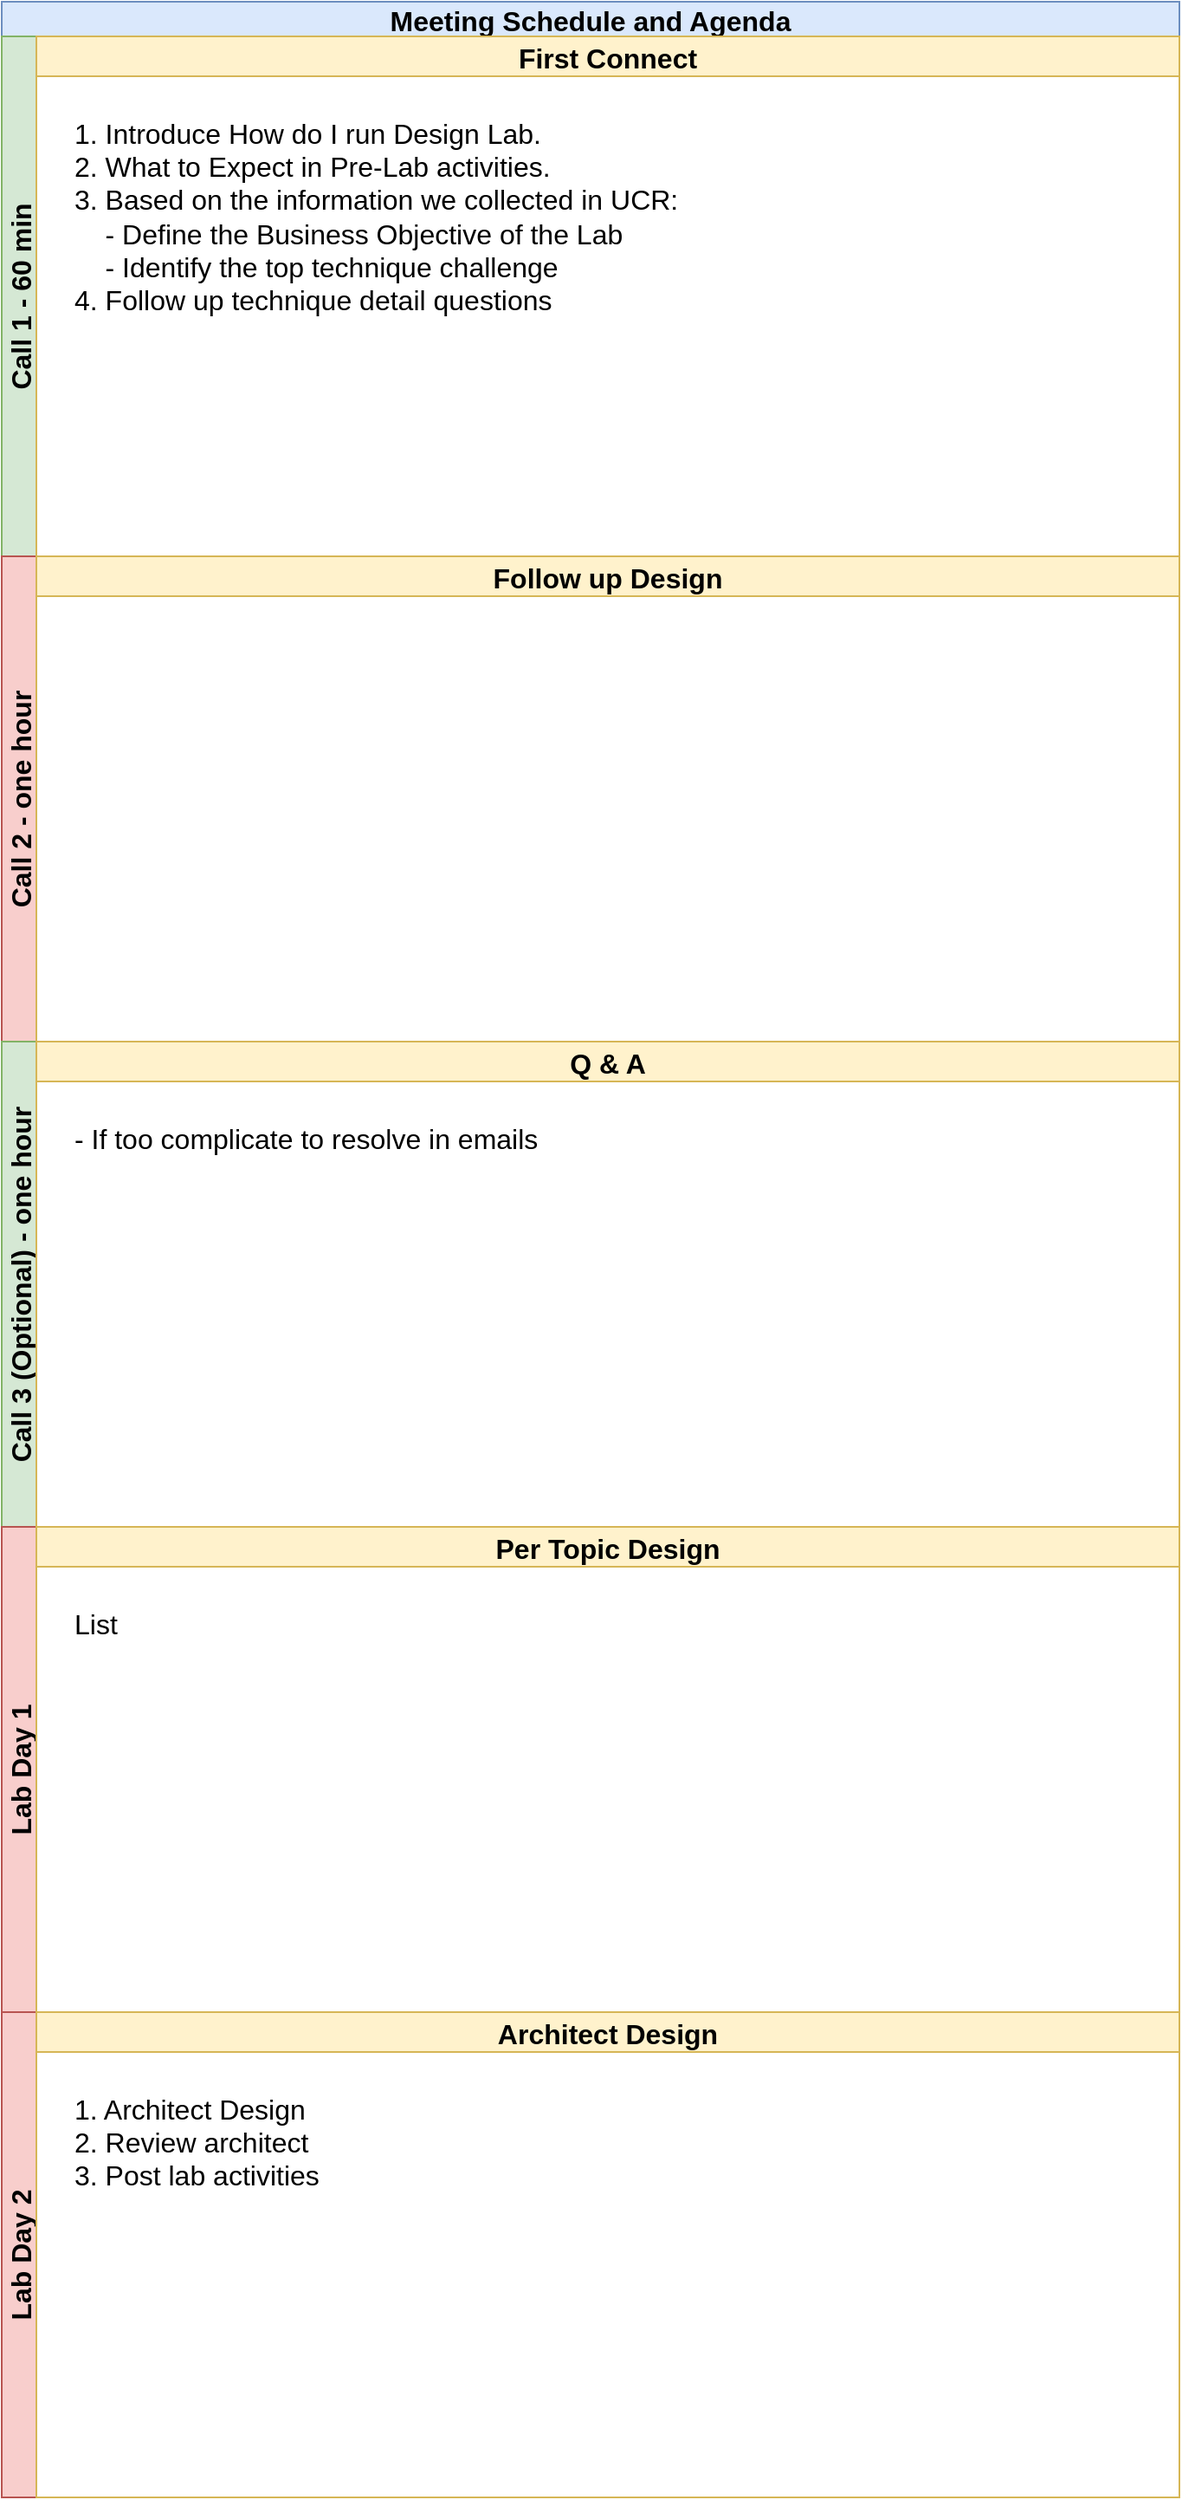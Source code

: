 <mxfile version="15.3.5" type="device" pages="5"><diagram id="gm2dQoCAgDrg9MUAumvm" name="Page-1"><mxGraphModel dx="889" dy="672" grid="1" gridSize="10" guides="1" tooltips="1" connect="1" arrows="1" fold="1" page="1" pageScale="1" pageWidth="850" pageHeight="1100" math="0" shadow="0"><root><mxCell id="0"/><mxCell id="1" parent="0"/><mxCell id="0m9uegLC8QLgiAqTdw5G-1" value="Meeting Schedule and Agenda" style="swimlane;childLayout=stackLayout;resizeParent=1;resizeParentMax=0;horizontal=1;startSize=20;horizontalStack=0;hachureGap=4;pointerEvents=0;fontSize=16;fillColor=#dae8fc;strokeColor=#6c8ebf;" vertex="1" parent="1"><mxGeometry x="273" y="323" width="680" height="1160" as="geometry"><mxRectangle x="120" y="120" width="240" height="20" as="alternateBounds"/></mxGeometry></mxCell><mxCell id="0m9uegLC8QLgiAqTdw5G-2" value="Call 1 - 60 min" style="swimlane;startSize=20;horizontal=0;fontSize=16;fillColor=#d5e8d4;strokeColor=#82b366;" vertex="1" parent="0m9uegLC8QLgiAqTdw5G-1"><mxGeometry y="20" width="680" height="300" as="geometry"><mxRectangle y="20" width="680" height="20" as="alternateBounds"/></mxGeometry></mxCell><mxCell id="0m9uegLC8QLgiAqTdw5G-3" value="First Connect" style="swimlane;hachureGap=4;pointerEvents=0;fontSize=16;align=center;verticalAlign=middle;fillColor=#fff2cc;strokeColor=#d6b656;" vertex="1" parent="0m9uegLC8QLgiAqTdw5G-2"><mxGeometry x="20" width="660" height="300" as="geometry"><mxRectangle x="20" width="660" height="20" as="alternateBounds"/></mxGeometry></mxCell><mxCell id="0m9uegLC8QLgiAqTdw5G-4" value="&lt;div&gt;1. Introduce How do I run Design Lab.&lt;/div&gt;&lt;div&gt;2. What to Expect in Pre-Lab activities.&lt;/div&gt;&lt;div&gt;3. Based on the information we collected in UCR:&lt;/div&gt;&lt;div&gt;&amp;nbsp; &amp;nbsp; - Define the Business Objective of the Lab&lt;/div&gt;&lt;div&gt;&amp;nbsp; &amp;nbsp; - Identify the top technique challenge&lt;/div&gt;&lt;div&gt;4. Follow up technique detail questions&lt;/div&gt;" style="text;html=1;strokeColor=none;fillColor=none;align=left;verticalAlign=top;whiteSpace=wrap;rounded=0;hachureGap=4;pointerEvents=0;fontSize=16;" vertex="1" parent="0m9uegLC8QLgiAqTdw5G-3"><mxGeometry x="20" y="40" width="620" height="240" as="geometry"/></mxCell><mxCell id="0m9uegLC8QLgiAqTdw5G-5" value="Call 2 - one hour" style="swimlane;startSize=20;horizontal=0;fontSize=16;fillColor=#f8cecc;strokeColor=#b85450;" vertex="1" parent="0m9uegLC8QLgiAqTdw5G-1"><mxGeometry y="320" width="680" height="280" as="geometry"><mxRectangle y="320" width="680" height="20" as="alternateBounds"/></mxGeometry></mxCell><mxCell id="0m9uegLC8QLgiAqTdw5G-6" value="Follow up Design" style="swimlane;hachureGap=4;pointerEvents=0;fontSize=16;align=center;verticalAlign=middle;fillColor=#fff2cc;strokeColor=#d6b656;" vertex="1" parent="0m9uegLC8QLgiAqTdw5G-5"><mxGeometry x="20" width="660" height="280" as="geometry"><mxRectangle x="20" width="660" height="20" as="alternateBounds"/></mxGeometry></mxCell><mxCell id="0m9uegLC8QLgiAqTdw5G-8" value="Call 3 (Optional) - one hour" style="swimlane;startSize=20;horizontal=0;fontSize=16;fillColor=#d5e8d4;strokeColor=#82b366;" vertex="1" parent="0m9uegLC8QLgiAqTdw5G-1"><mxGeometry y="600" width="680" height="280" as="geometry"><mxRectangle y="320" width="680" height="20" as="alternateBounds"/></mxGeometry></mxCell><mxCell id="0m9uegLC8QLgiAqTdw5G-9" value="Q &amp; A" style="swimlane;hachureGap=4;pointerEvents=0;fontSize=16;align=center;verticalAlign=middle;fillColor=#fff2cc;strokeColor=#d6b656;" vertex="1" parent="0m9uegLC8QLgiAqTdw5G-8"><mxGeometry x="20" width="660" height="280" as="geometry"><mxRectangle x="20" width="660" height="20" as="alternateBounds"/></mxGeometry></mxCell><mxCell id="0m9uegLC8QLgiAqTdw5G-10" value="&lt;div style=&quot;font-size: 16px;&quot;&gt;- If too complicate to&amp;nbsp;resolve in emails&lt;/div&gt;" style="text;html=1;strokeColor=none;fillColor=none;align=left;verticalAlign=top;whiteSpace=wrap;rounded=0;hachureGap=4;pointerEvents=0;fontSize=16;" vertex="1" parent="0m9uegLC8QLgiAqTdw5G-9"><mxGeometry x="20" y="40" width="620" height="220" as="geometry"/></mxCell><mxCell id="0m9uegLC8QLgiAqTdw5G-11" value="Lab Day 1" style="swimlane;startSize=20;horizontal=0;fontSize=16;fillColor=#f8cecc;strokeColor=#b85450;" vertex="1" parent="0m9uegLC8QLgiAqTdw5G-1"><mxGeometry y="880" width="680" height="280" as="geometry"><mxRectangle y="320" width="680" height="20" as="alternateBounds"/></mxGeometry></mxCell><mxCell id="0m9uegLC8QLgiAqTdw5G-12" value="Per Topic Design" style="swimlane;hachureGap=4;pointerEvents=0;fontSize=16;align=center;verticalAlign=middle;fillColor=#fff2cc;strokeColor=#d6b656;" vertex="1" parent="0m9uegLC8QLgiAqTdw5G-11"><mxGeometry x="20" width="660" height="280" as="geometry"><mxRectangle x="20" width="660" height="20" as="alternateBounds"/></mxGeometry></mxCell><mxCell id="0m9uegLC8QLgiAqTdw5G-13" value="List" style="text;html=1;strokeColor=none;fillColor=none;align=left;verticalAlign=top;whiteSpace=wrap;rounded=0;hachureGap=4;pointerEvents=0;fontSize=16;" vertex="1" parent="0m9uegLC8QLgiAqTdw5G-12"><mxGeometry x="20" y="40" width="620" height="220" as="geometry"/></mxCell><mxCell id="0m9uegLC8QLgiAqTdw5G-14" value="Lab Day 2" style="swimlane;startSize=20;horizontal=0;fontSize=16;fillColor=#f8cecc;strokeColor=#b85450;" vertex="1" parent="1"><mxGeometry x="273" y="1483" width="680" height="280" as="geometry"><mxRectangle y="320" width="680" height="20" as="alternateBounds"/></mxGeometry></mxCell><mxCell id="0m9uegLC8QLgiAqTdw5G-15" value="Architect Design" style="swimlane;hachureGap=4;pointerEvents=0;fontSize=16;align=center;verticalAlign=middle;fillColor=#fff2cc;strokeColor=#d6b656;" vertex="1" parent="0m9uegLC8QLgiAqTdw5G-14"><mxGeometry x="20" width="660" height="280" as="geometry"><mxRectangle x="20" width="660" height="20" as="alternateBounds"/></mxGeometry></mxCell><mxCell id="0m9uegLC8QLgiAqTdw5G-16" value="&lt;font style=&quot;font-size: 16px;&quot;&gt;1. Architect Design&lt;br style=&quot;font-size: 16px;&quot;&gt;2. Review architect&lt;br style=&quot;font-size: 16px;&quot;&gt;3. Post lab activities&lt;br style=&quot;font-size: 16px;&quot;&gt;&lt;/font&gt;" style="text;html=1;strokeColor=none;fillColor=none;align=left;verticalAlign=top;whiteSpace=wrap;rounded=0;hachureGap=4;pointerEvents=0;fontSize=16;" vertex="1" parent="0m9uegLC8QLgiAqTdw5G-15"><mxGeometry x="20" y="40" width="620" height="220" as="geometry"/></mxCell></root></mxGraphModel></diagram><diagram name="02-Use-Case" id="5q5kx3YExiscamxbaR5H"><mxGraphModel dx="1739" dy="1772" grid="1" gridSize="10" guides="1" tooltips="1" connect="1" arrows="1" fold="1" page="1" pageScale="1" pageWidth="850" pageHeight="1100" math="0" shadow="0"><root><mxCell id="pu5NHFfDTjIH--hqiTP8-0"/><mxCell id="pu5NHFfDTjIH--hqiTP8-1" parent="pu5NHFfDTjIH--hqiTP8-0"/><mxCell id="uHoRdzCq42CTYHvNCXkR-0" value="Business Objectives" style="swimlane;hachureGap=4;pointerEvents=0;dashed=1;fontSize=14;strokeWidth=2;fillColor=#008a00;verticalAlign=top;strokeColor=#005700;fontColor=#ffffff;fontFamily=Helvetica;" parent="pu5NHFfDTjIH--hqiTP8-1" vertex="1"><mxGeometry x="-800" y="80" width="480" height="400" as="geometry"><mxRectangle x="-800" y="80" width="170" height="23" as="alternateBounds"/></mxGeometry></mxCell><mxCell id="uHoRdzCq42CTYHvNCXkR-4" value="&lt;span&gt;The goal of NYL data lab engagement is to help them build a multi-tenant Data Hub.&lt;br&gt;&lt;br&gt;&lt;br&gt;&lt;/span&gt;" style="text;html=1;strokeColor=none;fillColor=none;align=left;verticalAlign=top;whiteSpace=wrap;rounded=0;hachureGap=4;pointerEvents=0;dashed=1;fontSize=14;fontFamily=Helvetica;" parent="uHoRdzCq42CTYHvNCXkR-0" vertex="1"><mxGeometry x="20" y="40" width="440" height="420" as="geometry"/></mxCell><mxCell id="uHoRdzCq42CTYHvNCXkR-5" value="Technical Objectives" style="swimlane;hachureGap=4;pointerEvents=0;dashed=1;fontSize=14;strokeWidth=2;fillColor=#f0a30a;verticalAlign=top;strokeColor=#BD7000;fontColor=#000000;fontFamily=Helvetica;" parent="pu5NHFfDTjIH--hqiTP8-1" vertex="1"><mxGeometry x="-799" y="520" width="480" height="360" as="geometry"><mxRectangle x="-799" y="520" width="170" height="23" as="alternateBounds"/></mxGeometry></mxCell><mxCell id="uHoRdzCq42CTYHvNCXkR-6" value="&lt;div&gt;&lt;div&gt;1.&amp;nbsp;&lt;/div&gt;&lt;/div&gt;" style="text;html=1;strokeColor=none;fillColor=none;align=left;verticalAlign=top;whiteSpace=wrap;rounded=0;hachureGap=4;pointerEvents=0;dashed=1;fontSize=14;fontFamily=Helvetica;" parent="uHoRdzCq42CTYHvNCXkR-5" vertex="1"><mxGeometry x="20" y="40" width="440" height="560" as="geometry"/></mxCell><mxCell id="uHoRdzCq42CTYHvNCXkR-7" value="Challenges" style="swimlane;hachureGap=4;pointerEvents=0;dashed=1;fontSize=14;strokeWidth=2;fillColor=#1ba1e2;verticalAlign=top;strokeColor=#006EAF;fontColor=#ffffff;fontFamily=Helvetica;" parent="pu5NHFfDTjIH--hqiTP8-1" vertex="1"><mxGeometry x="-279" y="80" width="479" height="1360" as="geometry"><mxRectangle x="-279" y="80" width="110" height="23" as="alternateBounds"/></mxGeometry></mxCell><mxCell id="XPHk9BRNO7PGoHAizn5G-0" value="&lt;div&gt;1. Connectivity to MSK, from o&lt;span&gt;n-prem, cloud.&amp;nbsp;&lt;/span&gt;&lt;/div&gt;&lt;div&gt;&lt;span&gt;&amp;nbsp; - For on-prem Human, Machine, temp connection: VPC + VPN endpoint&lt;/span&gt;&lt;/div&gt;&lt;div&gt;&lt;span&gt;&amp;nbsp; - For on-prem network, AWS Direct connect. See:&amp;nbsp;&lt;/span&gt;&lt;/div&gt;https://aws.amazon.com/blogs/apn/amazon-vpc-for-on-premises-network-engineers-part-two/&lt;br&gt;&lt;div&gt;&lt;span&gt;&lt;br&gt;&lt;/span&gt;&lt;/div&gt;&lt;div&gt;&lt;span&gt;2. Authentication, Java / non-Java&lt;/span&gt;&lt;/div&gt;&lt;div&gt;&amp;nbsp; - IAM&lt;/div&gt;&lt;div&gt;&amp;nbsp; - Username / Password&lt;/div&gt;&lt;div&gt;&amp;nbsp; - ACL&lt;/div&gt;&lt;div&gt;&lt;span&gt;&amp;nbsp; - See:&amp;nbsp;https://docs.aws.amazon.com/msk/latest/developerguide/kafka_apis_iam.html&lt;/span&gt;&lt;/div&gt;&lt;div&gt;&lt;br&gt;&lt;/div&gt;&lt;div&gt;3.&amp;nbsp;Migration plan&lt;/div&gt;&lt;div&gt;&amp;nbsp; - setup AWS MSK&lt;/div&gt;&lt;div&gt;&amp;nbsp; - mirror traffic (mirror make)&lt;/div&gt;&lt;div&gt;&amp;nbsp; - update producer / consumer, test with MSK&lt;/div&gt;&lt;div&gt;&amp;nbsp; - blue green testing&lt;/div&gt;&lt;div&gt;&amp;nbsp; - canary testing&lt;/div&gt;&lt;div&gt;&amp;nbsp; - parameterize the endpoint for producer / consumer&lt;/div&gt;&lt;div&gt;&amp;nbsp; - switch endpoint by updating the parameter, and keep the old system running&amp;nbsp;&lt;/div&gt;&lt;div&gt;&lt;br&gt;&lt;/div&gt;&lt;div&gt;4. Multi-tenant Data Hub&lt;/div&gt;&lt;div&gt;&amp;nbsp; - Pub / Sub design&lt;/div&gt;" style="text;html=1;strokeColor=none;fillColor=none;align=left;verticalAlign=top;rounded=0;hachureGap=4;pointerEvents=0;dashed=1;fontSize=14;fontFamily=Helvetica;whiteSpace=wrap;" parent="uHoRdzCq42CTYHvNCXkR-7" vertex="1"><mxGeometry x="19" y="40" width="451" height="1320" as="geometry"/></mxCell><mxCell id="uHoRdzCq42CTYHvNCXkR-14" value="Custom Overall Information" style="rounded=0;whiteSpace=wrap;html=1;dashed=1;pointerEvents=0;fontSize=14;strokeWidth=2;fillColor=#dae8fc;align=center;verticalAlign=middle;strokeColor=#6c8ebf;fontStyle=1;fontFamily=Helvetica;" parent="pu5NHFfDTjIH--hqiTP8-1" vertex="1"><mxGeometry x="-800" width="1000" height="40" as="geometry"/></mxCell><mxCell id="uHoRdzCq42CTYHvNCXkR-15" value="2021-01-31 Build Lab Informations" style="rounded=0;whiteSpace=wrap;html=1;dashed=1;pointerEvents=0;fontSize=14;strokeWidth=2;fillColor=#dae8fc;align=center;verticalAlign=middle;strokeColor=#6c8ebf;fontStyle=1;fontFamily=Helvetica;" parent="pu5NHFfDTjIH--hqiTP8-1" vertex="1"><mxGeometry x="240" width="1000" height="40" as="geometry"/></mxCell><mxCell id="uHoRdzCq42CTYHvNCXkR-16" value="Business Objectives" style="swimlane;hachureGap=4;pointerEvents=0;dashed=1;fontSize=14;strokeWidth=2;fillColor=#008a00;verticalAlign=top;strokeColor=#005700;fontColor=#ffffff;fontFamily=Helvetica;" parent="pu5NHFfDTjIH--hqiTP8-1" vertex="1"><mxGeometry x="240" y="80" width="480" height="240" as="geometry"><mxRectangle x="-800" y="80" width="170" height="23" as="alternateBounds"/></mxGeometry></mxCell><mxCell id="pKU0e0tWSJhkxrAf98gv-3" value="&lt;div&gt;&lt;br&gt;&lt;/div&gt;" style="text;html=1;strokeColor=none;fillColor=none;align=left;verticalAlign=top;whiteSpace=wrap;rounded=0;hachureGap=4;pointerEvents=0;dashed=1;fontSize=14;fontFamily=Helvetica;" parent="uHoRdzCq42CTYHvNCXkR-16" vertex="1"><mxGeometry x="20" y="40" width="430" height="200" as="geometry"/></mxCell><mxCell id="iSZZFLWzcJwlEzicfUBU-2" value="Lab Scope" style="swimlane;hachureGap=4;pointerEvents=0;dashed=1;fontSize=14;strokeWidth=2;fillColor=#1ba1e2;verticalAlign=top;strokeColor=#006EAF;fontColor=#ffffff;fontFamily=Helvetica;" parent="pu5NHFfDTjIH--hqiTP8-1" vertex="1"><mxGeometry x="760" y="80" width="480" height="800" as="geometry"><mxRectangle x="-279" y="80" width="110" height="23" as="alternateBounds"/></mxGeometry></mxCell><mxCell id="iSZZFLWzcJwlEzicfUBU-4" value="Success Criteria" style="swimlane;hachureGap=4;pointerEvents=0;dashed=1;fontSize=14;strokeWidth=2;fillColor=#6a00ff;verticalAlign=top;strokeColor=#3700CC;fontFamily=Helvetica;fontColor=#ffffff;" parent="pu5NHFfDTjIH--hqiTP8-1" vertex="1"><mxGeometry x="240" y="820" width="480" height="240" as="geometry"><mxRectangle x="240" y="640" width="140" height="23" as="alternateBounds"/></mxGeometry></mxCell><mxCell id="iSZZFLWzcJwlEzicfUBU-5" value="&lt;div&gt;1.&lt;/div&gt;&lt;div&gt;2.&amp;nbsp;&lt;/div&gt;" style="text;html=1;strokeColor=none;fillColor=none;align=left;verticalAlign=top;whiteSpace=wrap;rounded=0;hachureGap=4;pointerEvents=0;dashed=1;fontSize=14;fontFamily=Helvetica;" parent="iSZZFLWzcJwlEzicfUBU-4" vertex="1"><mxGeometry x="20" y="40" width="440" height="180" as="geometry"/></mxCell><mxCell id="vgW3gjwLfmsYMcuPLaLb-43" style="edgeStyle=none;curved=1;rounded=0;orthogonalLoop=1;jettySize=auto;html=1;exitX=1;exitY=0.5;exitDx=0;exitDy=0;entryX=0;entryY=0.5;entryDx=0;entryDy=0;endArrow=open;startSize=14;endSize=14;sourcePerimeterSpacing=8;targetPerimeterSpacing=8;" parent="pu5NHFfDTjIH--hqiTP8-1" source="vgW3gjwLfmsYMcuPLaLb-1" target="vgW3gjwLfmsYMcuPLaLb-15" edge="1"><mxGeometry relative="1" as="geometry"/></mxCell><mxCell id="vgW3gjwLfmsYMcuPLaLb-44" style="edgeStyle=none;curved=1;rounded=0;orthogonalLoop=1;jettySize=auto;html=1;exitX=1;exitY=0.5;exitDx=0;exitDy=0;entryX=0;entryY=0.5;entryDx=0;entryDy=0;endArrow=open;startSize=14;endSize=14;sourcePerimeterSpacing=8;targetPerimeterSpacing=8;" parent="pu5NHFfDTjIH--hqiTP8-1" source="vgW3gjwLfmsYMcuPLaLb-1" target="vgW3gjwLfmsYMcuPLaLb-17" edge="1"><mxGeometry relative="1" as="geometry"/></mxCell><mxCell id="vgW3gjwLfmsYMcuPLaLb-1" value="Business Objectives" style="swimlane;hachureGap=4;pointerEvents=0;dashed=1;fontSize=14;strokeWidth=2;fillColor=#dae8fc;verticalAlign=top;strokeColor=#6c8ebf;fontFamily=Helvetica;" parent="pu5NHFfDTjIH--hqiTP8-1" vertex="1"><mxGeometry x="-799" y="-520" width="240" height="160" as="geometry"><mxRectangle x="-800" y="80" width="170" height="23" as="alternateBounds"/></mxGeometry></mxCell><mxCell id="vgW3gjwLfmsYMcuPLaLb-9" value="Information" style="swimlane;hachureGap=4;pointerEvents=0;dashed=1;fontSize=14;strokeWidth=2;fillColor=#dae8fc;verticalAlign=top;strokeColor=#6c8ebf;fontFamily=Helvetica;" parent="pu5NHFfDTjIH--hqiTP8-1" vertex="1"><mxGeometry x="-799" y="-840" width="160" height="80" as="geometry"><mxRectangle x="-800" y="80" width="170" height="23" as="alternateBounds"/></mxGeometry></mxCell><mxCell id="vgW3gjwLfmsYMcuPLaLb-10" value="Viable" style="swimlane;hachureGap=4;pointerEvents=0;dashed=1;fontSize=14;strokeWidth=2;fillColor=#d5e8d4;verticalAlign=top;strokeColor=#82b366;fontFamily=Helvetica;" parent="pu5NHFfDTjIH--hqiTP8-1" vertex="1"><mxGeometry x="-600" y="-840" width="160" height="80" as="geometry"><mxRectangle x="-800" y="80" width="170" height="23" as="alternateBounds"/></mxGeometry></mxCell><mxCell id="vgW3gjwLfmsYMcuPLaLb-11" value="Not for Now" style="swimlane;hachureGap=4;pointerEvents=0;dashed=1;fontSize=14;strokeWidth=2;fillColor=#f8cecc;verticalAlign=top;strokeColor=#b85450;fontFamily=Helvetica;" parent="pu5NHFfDTjIH--hqiTP8-1" vertex="1"><mxGeometry x="-799" y="-740" width="160" height="80" as="geometry"><mxRectangle x="-800" y="80" width="170" height="23" as="alternateBounds"/></mxGeometry></mxCell><mxCell id="vgW3gjwLfmsYMcuPLaLb-15" value="Application Logic" style="swimlane;hachureGap=4;pointerEvents=0;dashed=1;fontSize=14;strokeWidth=2;fillColor=#dae8fc;verticalAlign=top;strokeColor=#6c8ebf;fontFamily=Helvetica;" parent="pu5NHFfDTjIH--hqiTP8-1" vertex="1"><mxGeometry x="-479" y="-640" width="240" height="160" as="geometry"><mxRectangle x="-800" y="80" width="170" height="23" as="alternateBounds"/></mxGeometry></mxCell><mxCell id="vgW3gjwLfmsYMcuPLaLb-17" value="System" style="swimlane;hachureGap=4;pointerEvents=0;dashed=1;fontSize=14;strokeWidth=2;fillColor=#dae8fc;verticalAlign=top;strokeColor=#6c8ebf;fontFamily=Helvetica;" parent="pu5NHFfDTjIH--hqiTP8-1" vertex="1"><mxGeometry x="-479" y="-400" width="240" height="160" as="geometry"><mxRectangle x="-800" y="80" width="170" height="23" as="alternateBounds"/></mxGeometry></mxCell><mxCell id="vnaCpukwf_pdNkB0hod4-1" value="]" style="text;html=1;strokeColor=none;fillColor=none;align=left;verticalAlign=top;whiteSpace=wrap;rounded=0;hachureGap=4;pointerEvents=0;dashed=1;fontSize=14;fontFamily=Helvetica;" parent="vgW3gjwLfmsYMcuPLaLb-17" vertex="1"><mxGeometry x="20" y="40" width="200" height="100" as="geometry"/></mxCell><mxCell id="vgW3gjwLfmsYMcuPLaLb-23" value="NA" style="swimlane;hachureGap=4;pointerEvents=0;dashed=1;fontSize=14;strokeWidth=2;fillColor=#d5e8d4;verticalAlign=top;strokeColor=#82b366;fontFamily=Helvetica;" parent="pu5NHFfDTjIH--hqiTP8-1" vertex="1"><mxGeometry x="-160" y="-400" width="160" height="80" as="geometry"><mxRectangle x="-800" y="80" width="170" height="23" as="alternateBounds"/></mxGeometry></mxCell><mxCell id="vgW3gjwLfmsYMcuPLaLb-24" value="NA" style="swimlane;hachureGap=4;pointerEvents=0;dashed=1;fontSize=14;strokeWidth=2;fillColor=#f8cecc;verticalAlign=top;strokeColor=#b85450;fontFamily=Helvetica;" parent="pu5NHFfDTjIH--hqiTP8-1" vertex="1"><mxGeometry x="-160" y="-320" width="160" height="80" as="geometry"><mxRectangle x="-800" y="80" width="170" height="23" as="alternateBounds"/></mxGeometry></mxCell><mxCell id="vgW3gjwLfmsYMcuPLaLb-25" value="NA" style="swimlane;hachureGap=4;pointerEvents=0;dashed=1;fontSize=14;strokeWidth=2;fillColor=#f8cecc;verticalAlign=top;strokeColor=#b85450;fontFamily=Helvetica;" parent="pu5NHFfDTjIH--hqiTP8-1" vertex="1"><mxGeometry x="-160" y="-240" width="160" height="80" as="geometry"><mxRectangle x="-800" y="80" width="170" height="23" as="alternateBounds"/></mxGeometry></mxCell><mxCell id="vgW3gjwLfmsYMcuPLaLb-26" value="NA" style="swimlane;hachureGap=4;pointerEvents=0;dashed=1;fontSize=14;strokeWidth=2;fillColor=#f8cecc;verticalAlign=top;strokeColor=#b85450;fontFamily=Helvetica;" parent="pu5NHFfDTjIH--hqiTP8-1" vertex="1"><mxGeometry x="-160" y="-160" width="160" height="80" as="geometry"><mxRectangle x="-800" y="80" width="170" height="23" as="alternateBounds"/></mxGeometry></mxCell><mxCell id="vgW3gjwLfmsYMcuPLaLb-27" value="NA" style="swimlane;hachureGap=4;pointerEvents=0;dashed=1;fontSize=14;strokeWidth=2;fillColor=#fff2cc;verticalAlign=top;strokeColor=#d6b656;fontFamily=Helvetica;" parent="pu5NHFfDTjIH--hqiTP8-1" vertex="1"><mxGeometry x="-160" y="-800" width="160" height="80" as="geometry"><mxRectangle x="-800" y="80" width="170" height="23" as="alternateBounds"/></mxGeometry></mxCell><mxCell id="vgW3gjwLfmsYMcuPLaLb-29" value="NA" style="swimlane;hachureGap=4;pointerEvents=0;dashed=1;fontSize=14;strokeWidth=2;fillColor=#fff2cc;verticalAlign=top;strokeColor=#d6b656;fontFamily=Helvetica;" parent="pu5NHFfDTjIH--hqiTP8-1" vertex="1"><mxGeometry x="-160" y="-880" width="160" height="80" as="geometry"><mxRectangle x="-800" y="80" width="170" height="23" as="alternateBounds"/></mxGeometry></mxCell><mxCell id="vgW3gjwLfmsYMcuPLaLb-31" value="NA" style="swimlane;hachureGap=4;pointerEvents=0;dashed=1;fontSize=14;strokeWidth=2;fillColor=#f8cecc;verticalAlign=top;strokeColor=#b85450;fontFamily=Helvetica;" parent="pu5NHFfDTjIH--hqiTP8-1" vertex="1"><mxGeometry x="-160" y="-560" width="160" height="80" as="geometry"><mxRectangle x="-160" y="-1240" width="170" height="23" as="alternateBounds"/></mxGeometry></mxCell><mxCell id="vgW3gjwLfmsYMcuPLaLb-33" value="NA" style="swimlane;hachureGap=4;pointerEvents=0;dashed=1;fontSize=14;strokeWidth=2;fillColor=#d5e8d4;verticalAlign=top;strokeColor=#82b366;fontFamily=Helvetica;" parent="pu5NHFfDTjIH--hqiTP8-1" vertex="1"><mxGeometry x="-160" y="-640" width="160" height="80" as="geometry"><mxRectangle x="-800" y="80" width="170" height="23" as="alternateBounds"/></mxGeometry></mxCell><mxCell id="vgW3gjwLfmsYMcuPLaLb-35" value="NA" style="swimlane;hachureGap=4;pointerEvents=0;dashed=1;fontSize=14;strokeWidth=2;fillColor=#d5e8d4;verticalAlign=top;strokeColor=#82b366;fontFamily=Helvetica;" parent="pu5NHFfDTjIH--hqiTP8-1" vertex="1"><mxGeometry x="-160" y="-720" width="160" height="80" as="geometry"><mxRectangle x="-800" y="80" width="170" height="23" as="alternateBounds"/></mxGeometry></mxCell><mxCell id="vgW3gjwLfmsYMcuPLaLb-42" value="TBD" style="swimlane;hachureGap=4;pointerEvents=0;dashed=1;fontSize=14;strokeWidth=2;fillColor=#fff2cc;verticalAlign=top;strokeColor=#d6b656;fontFamily=Helvetica;" parent="pu5NHFfDTjIH--hqiTP8-1" vertex="1"><mxGeometry x="-600" y="-740" width="160" height="80" as="geometry"><mxRectangle x="-800" y="80" width="170" height="23" as="alternateBounds"/></mxGeometry></mxCell><mxCell id="vgW3gjwLfmsYMcuPLaLb-45" value="Build Lab Scope Decision Making" style="rounded=0;whiteSpace=wrap;html=1;dashed=1;pointerEvents=0;fontSize=14;strokeWidth=2;fillColor=#dae8fc;align=center;verticalAlign=middle;strokeColor=#6c8ebf;fontStyle=1;fontFamily=Helvetica;" parent="pu5NHFfDTjIH--hqiTP8-1" vertex="1"><mxGeometry x="-800" y="-960" width="800" height="40" as="geometry"/></mxCell><mxCell id="uHoRdzCq42CTYHvNCXkR-18" value="Technical Objectives" style="swimlane;hachureGap=4;pointerEvents=0;dashed=1;fontSize=14;strokeWidth=2;fillColor=#f0a30a;verticalAlign=top;strokeColor=#BD7000;fontColor=#000000;fontFamily=Helvetica;" parent="pu5NHFfDTjIH--hqiTP8-1" vertex="1"><mxGeometry x="240" y="360" width="480" height="240" as="geometry"/></mxCell><mxCell id="uHoRdzCq42CTYHvNCXkR-11" value="Questions" style="swimlane;hachureGap=4;pointerEvents=0;dashed=1;fontSize=14;strokeWidth=2;fillColor=#e51400;verticalAlign=top;strokeColor=#B20000;fontColor=#ffffff;fontFamily=Helvetica;" parent="pu5NHFfDTjIH--hqiTP8-1" vertex="1"><mxGeometry x="-799" y="920" width="480" height="520" as="geometry"/></mxCell><mxCell id="uHoRdzCq42CTYHvNCXkR-12" value="- Q: Consider replace part of the producer / consumer with Kinesis Stream?&lt;br&gt;- A:&amp;nbsp;&amp;nbsp;&lt;br&gt;- Q: Focus on migration plan architect design in design lab?&lt;br&gt;- Q:" style="text;html=1;strokeColor=none;fillColor=none;align=left;verticalAlign=top;whiteSpace=wrap;rounded=0;hachureGap=4;pointerEvents=0;dashed=1;fontSize=14;fontFamily=Helvetica;" parent="uHoRdzCq42CTYHvNCXkR-11" vertex="1"><mxGeometry x="20" y="40" width="440" height="460" as="geometry"/></mxCell></root></mxGraphModel></diagram><diagram name="Arch" id="D56jfj-_6KpxbMcfS9uE"><mxGraphModel dx="1106" dy="852" grid="1" gridSize="10" guides="1" tooltips="1" connect="1" arrows="1" fold="1" page="1" pageScale="1" pageWidth="850" pageHeight="1100" math="0" shadow="0"><root><mxCell id="W9wcR92oOQTuxQpZ6s0e-0"/><mxCell id="W9wcR92oOQTuxQpZ6s0e-1" parent="W9wcR92oOQTuxQpZ6s0e-0"/><mxCell id="EacZEj46qXSp07vqmgkf-12" value="Data Source" style="swimlane;hachureGap=4;pointerEvents=0;strokeWidth=2;" parent="W9wcR92oOQTuxQpZ6s0e-1" vertex="1"><mxGeometry x="200" y="160" width="240" height="640" as="geometry"/></mxCell><mxCell id="EacZEj46qXSp07vqmgkf-0" value="Vin Solution" style="whiteSpace=wrap;html=1;aspect=fixed;hachureGap=4;pointerEvents=0;strokeWidth=2;" parent="EacZEj46qXSp07vqmgkf-12" vertex="1"><mxGeometry x="80" y="200" width="80" height="80" as="geometry"/></mxCell><mxCell id="EacZEj46qXSp07vqmgkf-1" value="DMS" style="whiteSpace=wrap;html=1;aspect=fixed;hachureGap=4;pointerEvents=0;strokeWidth=2;" parent="EacZEj46qXSp07vqmgkf-12" vertex="1"><mxGeometry x="80" y="320" width="80" height="80" as="geometry"/></mxCell><mxCell id="EacZEj46qXSp07vqmgkf-2" value="xTime" style="whiteSpace=wrap;html=1;aspect=fixed;hachureGap=4;pointerEvents=0;strokeWidth=2;" parent="EacZEj46qXSp07vqmgkf-12" vertex="1"><mxGeometry x="80" y="80" width="80" height="80" as="geometry"/></mxCell><mxCell id="EacZEj46qXSp07vqmgkf-3" value="Dynamodb" style="sketch=0;points=[[0,0,0],[0.25,0,0],[0.5,0,0],[0.75,0,0],[1,0,0],[0,1,0],[0.25,1,0],[0.5,1,0],[0.75,1,0],[1,1,0],[0,0.25,0],[0,0.5,0],[0,0.75,0],[1,0.25,0],[1,0.5,0],[1,0.75,0]];outlineConnect=0;fontColor=#232F3E;gradientColor=#4D72F3;gradientDirection=north;fillColor=#3334B9;strokeColor=#ffffff;dashed=0;verticalLabelPosition=bottom;verticalAlign=top;align=center;html=1;fontSize=12;fontStyle=0;aspect=fixed;shape=mxgraph.aws4.resourceIcon;resIcon=mxgraph.aws4.dynamodb;hachureGap=4;pointerEvents=0;strokeWidth=2;" parent="EacZEj46qXSp07vqmgkf-12" vertex="1"><mxGeometry x="20" y="480" width="80" height="80" as="geometry"/></mxCell><mxCell id="EacZEj46qXSp07vqmgkf-4" value="Aurora" style="sketch=0;points=[[0,0,0],[0.25,0,0],[0.5,0,0],[0.75,0,0],[1,0,0],[0,1,0],[0.25,1,0],[0.5,1,0],[0.75,1,0],[1,1,0],[0,0.25,0],[0,0.5,0],[0,0.75,0],[1,0.25,0],[1,0.5,0],[1,0.75,0]];outlineConnect=0;fontColor=#232F3E;gradientColor=#4D72F3;gradientDirection=north;fillColor=#3334B9;strokeColor=#ffffff;dashed=0;verticalLabelPosition=bottom;verticalAlign=top;align=center;html=1;fontSize=12;fontStyle=0;aspect=fixed;shape=mxgraph.aws4.resourceIcon;resIcon=mxgraph.aws4.aurora;hachureGap=4;pointerEvents=0;strokeWidth=2;" parent="EacZEj46qXSp07vqmgkf-12" vertex="1"><mxGeometry x="140" y="480" width="80" height="80" as="geometry"/></mxCell><mxCell id="EacZEj46qXSp07vqmgkf-13" value="Data Ingestion" style="swimlane;hachureGap=4;pointerEvents=0;strokeWidth=2;" parent="W9wcR92oOQTuxQpZ6s0e-1" vertex="1"><mxGeometry x="520" y="160" width="160" height="640" as="geometry"/></mxCell><mxCell id="EacZEj46qXSp07vqmgkf-5" value="MSK" style="sketch=0;points=[[0,0,0],[0.25,0,0],[0.5,0,0],[0.75,0,0],[1,0,0],[0,1,0],[0.25,1,0],[0.5,1,0],[0.75,1,0],[1,1,0],[0,0.25,0],[0,0.5,0],[0,0.75,0],[1,0.25,0],[1,0.5,0],[1,0.75,0]];outlineConnect=0;fontColor=#232F3E;gradientColor=#945DF2;gradientDirection=north;fillColor=#5A30B5;strokeColor=#ffffff;dashed=0;verticalLabelPosition=bottom;verticalAlign=top;align=center;html=1;fontSize=12;fontStyle=0;aspect=fixed;shape=mxgraph.aws4.resourceIcon;resIcon=mxgraph.aws4.managed_streaming_for_kafka;hachureGap=4;pointerEvents=0;strokeWidth=2;" parent="EacZEj46qXSp07vqmgkf-13" vertex="1"><mxGeometry x="40" y="80" width="80" height="80" as="geometry"/></mxCell><mxCell id="EacZEj46qXSp07vqmgkf-6" value="Kinesis" style="sketch=0;points=[[0,0,0],[0.25,0,0],[0.5,0,0],[0.75,0,0],[1,0,0],[0,1,0],[0.25,1,0],[0.5,1,0],[0.75,1,0],[1,1,0],[0,0.25,0],[0,0.5,0],[0,0.75,0],[1,0.25,0],[1,0.5,0],[1,0.75,0]];outlineConnect=0;fontColor=#232F3E;gradientColor=#945DF2;gradientDirection=north;fillColor=#5A30B5;strokeColor=#ffffff;dashed=0;verticalLabelPosition=bottom;verticalAlign=top;align=center;html=1;fontSize=12;fontStyle=0;aspect=fixed;shape=mxgraph.aws4.resourceIcon;resIcon=mxgraph.aws4.kinesis;hachureGap=4;pointerEvents=0;strokeWidth=2;" parent="EacZEj46qXSp07vqmgkf-13" vertex="1"><mxGeometry x="40" y="280" width="80" height="80" as="geometry"/></mxCell><mxCell id="EacZEj46qXSp07vqmgkf-17" value="DMS" style="sketch=0;points=[[0,0,0],[0.25,0,0],[0.5,0,0],[0.75,0,0],[1,0,0],[0,1,0],[0.25,1,0],[0.5,1,0],[0.75,1,0],[1,1,0],[0,0.25,0],[0,0.5,0],[0,0.75,0],[1,0.25,0],[1,0.5,0],[1,0.75,0]];outlineConnect=0;fontColor=#232F3E;gradientColor=#4D72F3;gradientDirection=north;fillColor=#3334B9;strokeColor=#ffffff;dashed=0;verticalLabelPosition=bottom;verticalAlign=top;align=center;html=1;fontSize=12;fontStyle=0;aspect=fixed;shape=mxgraph.aws4.resourceIcon;resIcon=mxgraph.aws4.database_migration_service;hachureGap=4;pointerEvents=0;" parent="EacZEj46qXSp07vqmgkf-13" vertex="1"><mxGeometry x="40" y="480" width="80" height="80" as="geometry"/></mxCell><mxCell id="EacZEj46qXSp07vqmgkf-14" value="Data Processing" style="swimlane;hachureGap=4;pointerEvents=0;strokeWidth=2;" parent="W9wcR92oOQTuxQpZ6s0e-1" vertex="1"><mxGeometry x="760" y="160" width="160" height="640" as="geometry"/></mxCell><mxCell id="EacZEj46qXSp07vqmgkf-8" value="ECS" style="sketch=0;points=[[0,0,0],[0.25,0,0],[0.5,0,0],[0.75,0,0],[1,0,0],[0,1,0],[0.25,1,0],[0.5,1,0],[0.75,1,0],[1,1,0],[0,0.25,0],[0,0.5,0],[0,0.75,0],[1,0.25,0],[1,0.5,0],[1,0.75,0]];outlineConnect=0;fontColor=#232F3E;gradientColor=#F78E04;gradientDirection=north;fillColor=#D05C17;strokeColor=#ffffff;dashed=0;verticalLabelPosition=bottom;verticalAlign=top;align=center;html=1;fontSize=12;fontStyle=0;aspect=fixed;shape=mxgraph.aws4.resourceIcon;resIcon=mxgraph.aws4.ecs;hachureGap=4;pointerEvents=0;strokeWidth=2;" parent="EacZEj46qXSp07vqmgkf-14" vertex="1"><mxGeometry x="40" y="40" width="80" height="80" as="geometry"/></mxCell><mxCell id="EacZEj46qXSp07vqmgkf-10" value="Lambda" style="sketch=0;points=[[0,0,0],[0.25,0,0],[0.5,0,0],[0.75,0,0],[1,0,0],[0,1,0],[0.25,1,0],[0.5,1,0],[0.75,1,0],[1,1,0],[0,0.25,0],[0,0.5,0],[0,0.75,0],[1,0.25,0],[1,0.5,0],[1,0.75,0]];outlineConnect=0;fontColor=#232F3E;gradientColor=#F78E04;gradientDirection=north;fillColor=#D05C17;strokeColor=#ffffff;dashed=0;verticalLabelPosition=bottom;verticalAlign=top;align=center;html=1;fontSize=12;fontStyle=0;aspect=fixed;shape=mxgraph.aws4.resourceIcon;resIcon=mxgraph.aws4.lambda;hachureGap=4;pointerEvents=0;strokeWidth=2;" parent="EacZEj46qXSp07vqmgkf-14" vertex="1"><mxGeometry x="40" y="160" width="80" height="80" as="geometry"/></mxCell><mxCell id="EacZEj46qXSp07vqmgkf-15" value="Glue" style="sketch=0;points=[[0,0,0],[0.25,0,0],[0.5,0,0],[0.75,0,0],[1,0,0],[0,1,0],[0.25,1,0],[0.5,1,0],[0.75,1,0],[1,1,0],[0,0.25,0],[0,0.5,0],[0,0.75,0],[1,0.25,0],[1,0.5,0],[1,0.75,0]];outlineConnect=0;fontColor=#232F3E;gradientColor=#945DF2;gradientDirection=north;fillColor=#5A30B5;strokeColor=#ffffff;dashed=0;verticalLabelPosition=bottom;verticalAlign=top;align=center;html=1;fontSize=12;fontStyle=0;aspect=fixed;shape=mxgraph.aws4.resourceIcon;resIcon=mxgraph.aws4.glue;hachureGap=4;pointerEvents=0;" parent="EacZEj46qXSp07vqmgkf-14" vertex="1"><mxGeometry x="40" y="400" width="80" height="80" as="geometry"/></mxCell><mxCell id="EacZEj46qXSp07vqmgkf-16" value="EMR" style="sketch=0;points=[[0,0,0],[0.25,0,0],[0.5,0,0],[0.75,0,0],[1,0,0],[0,1,0],[0.25,1,0],[0.5,1,0],[0.75,1,0],[1,1,0],[0,0.25,0],[0,0.5,0],[0,0.75,0],[1,0.25,0],[1,0.5,0],[1,0.75,0]];outlineConnect=0;fontColor=#232F3E;gradientColor=#945DF2;gradientDirection=north;fillColor=#5A30B5;strokeColor=#ffffff;dashed=0;verticalLabelPosition=bottom;verticalAlign=top;align=center;html=1;fontSize=12;fontStyle=0;aspect=fixed;shape=mxgraph.aws4.resourceIcon;resIcon=mxgraph.aws4.emr;hachureGap=4;pointerEvents=0;" parent="EacZEj46qXSp07vqmgkf-14" vertex="1"><mxGeometry x="40" y="520" width="80" height="80" as="geometry"/></mxCell><mxCell id="EacZEj46qXSp07vqmgkf-9" value="Firehose" style="sketch=0;points=[[0,0,0],[0.25,0,0],[0.5,0,0],[0.75,0,0],[1,0,0],[0,1,0],[0.25,1,0],[0.5,1,0],[0.75,1,0],[1,1,0],[0,0.25,0],[0,0.5,0],[0,0.75,0],[1,0.25,0],[1,0.5,0],[1,0.75,0]];outlineConnect=0;fontColor=#232F3E;gradientColor=#945DF2;gradientDirection=north;fillColor=#5A30B5;strokeColor=#ffffff;dashed=0;verticalLabelPosition=bottom;verticalAlign=top;align=center;html=1;fontSize=12;fontStyle=0;aspect=fixed;shape=mxgraph.aws4.resourceIcon;resIcon=mxgraph.aws4.kinesis_data_firehose;hachureGap=4;pointerEvents=0;strokeWidth=2;" parent="EacZEj46qXSp07vqmgkf-14" vertex="1"><mxGeometry x="40" y="280" width="80" height="80" as="geometry"/></mxCell><mxCell id="EacZEj46qXSp07vqmgkf-25" value="Data Store" style="swimlane;hachureGap=4;pointerEvents=0;strokeWidth=2;" parent="W9wcR92oOQTuxQpZ6s0e-1" vertex="1"><mxGeometry x="1000" y="160" width="160" height="640" as="geometry"/></mxCell><mxCell id="EacZEj46qXSp07vqmgkf-18" value="S3" style="sketch=0;points=[[0,0,0],[0.25,0,0],[0.5,0,0],[0.75,0,0],[1,0,0],[0,1,0],[0.25,1,0],[0.5,1,0],[0.75,1,0],[1,1,0],[0,0.25,0],[0,0.5,0],[0,0.75,0],[1,0.25,0],[1,0.5,0],[1,0.75,0]];outlineConnect=0;fontColor=#232F3E;gradientColor=#60A337;gradientDirection=north;fillColor=#277116;strokeColor=#ffffff;dashed=0;verticalLabelPosition=bottom;verticalAlign=top;align=center;html=1;fontSize=12;fontStyle=0;aspect=fixed;shape=mxgraph.aws4.resourceIcon;resIcon=mxgraph.aws4.s3;hachureGap=4;pointerEvents=0;" parent="EacZEj46qXSp07vqmgkf-25" vertex="1"><mxGeometry x="40" y="80" width="80" height="80" as="geometry"/></mxCell><mxCell id="xtHErRVMrhsnyo3BfF7g-14" value="Dynamodb" style="sketch=0;points=[[0,0,0],[0.25,0,0],[0.5,0,0],[0.75,0,0],[1,0,0],[0,1,0],[0.25,1,0],[0.5,1,0],[0.75,1,0],[1,1,0],[0,0.25,0],[0,0.5,0],[0,0.75,0],[1,0.25,0],[1,0.5,0],[1,0.75,0]];outlineConnect=0;fontColor=#232F3E;gradientColor=#4D72F3;gradientDirection=north;fillColor=#3334B9;strokeColor=#ffffff;dashed=0;verticalLabelPosition=bottom;verticalAlign=top;align=center;html=1;fontSize=12;fontStyle=0;aspect=fixed;shape=mxgraph.aws4.resourceIcon;resIcon=mxgraph.aws4.dynamodb;hachureGap=4;pointerEvents=0;strokeWidth=2;" parent="EacZEj46qXSp07vqmgkf-25" vertex="1"><mxGeometry x="40" y="440" width="80" height="80" as="geometry"/></mxCell><mxCell id="EacZEj46qXSp07vqmgkf-29" value="Application" style="swimlane;hachureGap=4;pointerEvents=0;strokeWidth=2;" parent="W9wcR92oOQTuxQpZ6s0e-1" vertex="1"><mxGeometry x="1240" y="160" width="160" height="640" as="geometry"/></mxCell><mxCell id="EacZEj46qXSp07vqmgkf-27" value="ECS" style="sketch=0;points=[[0,0,0],[0.25,0,0],[0.5,0,0],[0.75,0,0],[1,0,0],[0,1,0],[0.25,1,0],[0.5,1,0],[0.75,1,0],[1,1,0],[0,0.25,0],[0,0.5,0],[0,0.75,0],[1,0.25,0],[1,0.5,0],[1,0.75,0]];outlineConnect=0;fontColor=#232F3E;gradientColor=#F78E04;gradientDirection=north;fillColor=#D05C17;strokeColor=#ffffff;dashed=0;verticalLabelPosition=bottom;verticalAlign=top;align=center;html=1;fontSize=12;fontStyle=0;aspect=fixed;shape=mxgraph.aws4.resourceIcon;resIcon=mxgraph.aws4.ecs;hachureGap=4;pointerEvents=0;strokeWidth=2;" parent="EacZEj46qXSp07vqmgkf-29" vertex="1"><mxGeometry x="40" y="80" width="80" height="80" as="geometry"/></mxCell><mxCell id="EacZEj46qXSp07vqmgkf-28" value="Lambda" style="sketch=0;points=[[0,0,0],[0.25,0,0],[0.5,0,0],[0.75,0,0],[1,0,0],[0,1,0],[0.25,1,0],[0.5,1,0],[0.75,1,0],[1,1,0],[0,0.25,0],[0,0.5,0],[0,0.75,0],[1,0.25,0],[1,0.5,0],[1,0.75,0]];outlineConnect=0;fontColor=#232F3E;gradientColor=#F78E04;gradientDirection=north;fillColor=#D05C17;strokeColor=#ffffff;dashed=0;verticalLabelPosition=bottom;verticalAlign=top;align=center;html=1;fontSize=12;fontStyle=0;aspect=fixed;shape=mxgraph.aws4.resourceIcon;resIcon=mxgraph.aws4.lambda;hachureGap=4;pointerEvents=0;strokeWidth=2;" parent="EacZEj46qXSp07vqmgkf-29" vertex="1"><mxGeometry x="40" y="280" width="80" height="80" as="geometry"/></mxCell><mxCell id="xtHErRVMrhsnyo3BfF7g-3" value="WRITE ONLY {name: Sanhe Hu, phone: 123-456} READ FROM MDM" style="edgeStyle=none;curved=1;rounded=0;orthogonalLoop=1;jettySize=auto;html=1;exitX=0;exitY=0.5;exitDx=0;exitDy=0;exitPerimeter=0;endArrow=open;startSize=14;endSize=14;sourcePerimeterSpacing=8;targetPerimeterSpacing=8;strokeWidth=2;entryX=1;entryY=0.5;entryDx=0;entryDy=0;entryPerimeter=0;" parent="W9wcR92oOQTuxQpZ6s0e-1" source="EacZEj46qXSp07vqmgkf-30" target="EacZEj46qXSp07vqmgkf-27" edge="1"><mxGeometry relative="1" as="geometry"><mxPoint x="298" y="270" as="targetPoint"/></mxGeometry></mxCell><mxCell id="xtHErRVMrhsnyo3BfF7g-6" style="edgeStyle=none;curved=1;rounded=0;orthogonalLoop=1;jettySize=auto;html=1;entryX=1;entryY=0.5;entryDx=0;entryDy=0;entryPerimeter=0;endArrow=open;startSize=14;endSize=14;sourcePerimeterSpacing=8;targetPerimeterSpacing=8;strokeWidth=2;" parent="W9wcR92oOQTuxQpZ6s0e-1" edge="1"><mxGeometry relative="1" as="geometry"><mxPoint x="1480" y="380" as="sourcePoint"/><mxPoint x="1120" y="640" as="targetPoint"/></mxGeometry></mxCell><mxCell id="xtHErRVMrhsnyo3BfF7g-8" value="READ GOLDEN MDM {name: Sanhe Hu, phone: 123-456} and WRITE&amp;nbsp;" style="edgeLabel;html=1;align=center;verticalAlign=middle;resizable=0;points=[];" parent="xtHErRVMrhsnyo3BfF7g-6" vertex="1" connectable="0"><mxGeometry x="-0.277" y="1" relative="1" as="geometry"><mxPoint as="offset"/></mxGeometry></mxCell><mxCell id="xtHErRVMrhsnyo3BfF7g-10" style="edgeStyle=none;curved=1;rounded=0;orthogonalLoop=1;jettySize=auto;html=1;exitX=0;exitY=1;exitDx=0;exitDy=0;exitPerimeter=0;entryX=1;entryY=0.75;entryDx=0;entryDy=0;entryPerimeter=0;dashed=1;endArrow=open;startSize=14;endSize=14;sourcePerimeterSpacing=8;targetPerimeterSpacing=8;strokeWidth=2;startArrow=open;startFill=0;" parent="W9wcR92oOQTuxQpZ6s0e-1" source="EacZEj46qXSp07vqmgkf-30" edge="1"><mxGeometry relative="1" as="geometry"><mxPoint x="1120" y="500" as="targetPoint"/><Array as="points"><mxPoint x="1450" y="780"/></Array></mxGeometry></mxCell><mxCell id="EacZEj46qXSp07vqmgkf-30" value="API Gateway" style="sketch=0;points=[[0,0,0],[0.25,0,0],[0.5,0,0],[0.75,0,0],[1,0,0],[0,1,0],[0.25,1,0],[0.5,1,0],[0.75,1,0],[1,1,0],[0,0.25,0],[0,0.5,0],[0,0.75,0],[1,0.25,0],[1,0.5,0],[1,0.75,0]];outlineConnect=0;fontColor=#232F3E;gradientColor=#FF4F8B;gradientDirection=north;fillColor=#BC1356;strokeColor=#ffffff;dashed=0;verticalLabelPosition=bottom;verticalAlign=top;align=center;html=1;fontSize=12;fontStyle=0;aspect=fixed;shape=mxgraph.aws4.resourceIcon;resIcon=mxgraph.aws4.api_gateway;hachureGap=4;pointerEvents=0;" parent="W9wcR92oOQTuxQpZ6s0e-1" vertex="1"><mxGeometry x="1480" y="320" width="80" height="80" as="geometry"/></mxCell><mxCell id="xtHErRVMrhsnyo3BfF7g-2" style="edgeStyle=none;curved=1;rounded=0;orthogonalLoop=1;jettySize=auto;html=1;exitX=0;exitY=0.5;exitDx=0;exitDy=0;exitPerimeter=0;entryX=1;entryY=0.5;entryDx=0;entryDy=0;entryPerimeter=0;endArrow=open;startSize=14;endSize=14;sourcePerimeterSpacing=8;targetPerimeterSpacing=8;" parent="W9wcR92oOQTuxQpZ6s0e-1" source="EacZEj46qXSp07vqmgkf-31" target="EacZEj46qXSp07vqmgkf-30" edge="1"><mxGeometry relative="1" as="geometry"/></mxCell><mxCell id="EacZEj46qXSp07vqmgkf-31" value="EB" style="sketch=0;points=[[0,0,0],[0.25,0,0],[0.5,0,0],[0.75,0,0],[1,0,0],[0,1,0],[0.25,1,0],[0.5,1,0],[0.75,1,0],[1,1,0],[0,0.25,0],[0,0.5,0],[0,0.75,0],[1,0.25,0],[1,0.5,0],[1,0.75,0]];outlineConnect=0;fontColor=#232F3E;gradientColor=#F78E04;gradientDirection=north;fillColor=#D05C17;strokeColor=#ffffff;dashed=0;verticalLabelPosition=bottom;verticalAlign=top;align=center;html=1;fontSize=12;fontStyle=0;aspect=fixed;shape=mxgraph.aws4.resourceIcon;resIcon=mxgraph.aws4.elastic_beanstalk;hachureGap=4;pointerEvents=0;" parent="W9wcR92oOQTuxQpZ6s0e-1" vertex="1"><mxGeometry x="1640" y="320" width="80" height="80" as="geometry"/></mxCell><mxCell id="xtHErRVMrhsnyo3BfF7g-1" style="edgeStyle=none;curved=1;rounded=0;orthogonalLoop=1;jettySize=auto;html=1;exitX=0;exitY=0.5;exitDx=0;exitDy=0;entryX=1;entryY=0.5;entryDx=0;entryDy=0;entryPerimeter=0;endArrow=open;startSize=14;endSize=14;sourcePerimeterSpacing=8;targetPerimeterSpacing=8;" parent="W9wcR92oOQTuxQpZ6s0e-1" source="EacZEj46qXSp07vqmgkf-32" target="EacZEj46qXSp07vqmgkf-31" edge="1"><mxGeometry relative="1" as="geometry"/></mxCell><mxCell id="EacZEj46qXSp07vqmgkf-32" value="Cox &lt;br&gt;Customer" style="whiteSpace=wrap;html=1;aspect=fixed;hachureGap=4;pointerEvents=0;strokeWidth=2;" parent="W9wcR92oOQTuxQpZ6s0e-1" vertex="1"><mxGeometry x="1800" y="320" width="80" height="80" as="geometry"/></mxCell><mxCell id="xtHErRVMrhsnyo3BfF7g-4" value="Could be On Prem&lt;br&gt;Assume non of them are on AWS" style="text;html=1;strokeColor=none;fillColor=none;align=center;verticalAlign=middle;whiteSpace=wrap;rounded=0;hachureGap=4;pointerEvents=0;opacity=30;fontStyle=1" parent="W9wcR92oOQTuxQpZ6s0e-1" vertex="1"><mxGeometry x="150" y="70" width="130" height="70" as="geometry"/></mxCell><mxCell id="xtHErRVMrhsnyo3BfF7g-7" value="NO SYNC FROM Data Source" style="edgeStyle=none;curved=1;rounded=0;orthogonalLoop=1;jettySize=auto;html=1;exitX=1;exitY=0.75;exitDx=0;exitDy=0;entryX=0;entryY=0.5;entryDx=0;entryDy=0;entryPerimeter=0;endArrow=open;startSize=14;endSize=14;sourcePerimeterSpacing=8;targetPerimeterSpacing=8;dashed=1;strokeWidth=2;" parent="W9wcR92oOQTuxQpZ6s0e-1" source="EacZEj46qXSp07vqmgkf-2" edge="1"><mxGeometry relative="1" as="geometry"><mxPoint x="1040" y="480" as="targetPoint"/></mxGeometry></mxCell><mxCell id="xtHErRVMrhsnyo3BfF7g-13" style="edgeStyle=none;curved=1;rounded=0;orthogonalLoop=1;jettySize=auto;html=1;exitX=0;exitY=0.5;exitDx=0;exitDy=0;exitPerimeter=0;entryX=1;entryY=0.5;entryDx=0;entryDy=0;startArrow=none;startFill=0;endArrow=open;startSize=14;endSize=14;sourcePerimeterSpacing=8;targetPerimeterSpacing=8;strokeWidth=2;" parent="W9wcR92oOQTuxQpZ6s0e-1" source="EacZEj46qXSp07vqmgkf-27" target="EacZEj46qXSp07vqmgkf-2" edge="1"><mxGeometry relative="1" as="geometry"/></mxCell><mxCell id="KkVMS_QdZS98yayEzMkX-2" style="edgeStyle=none;curved=1;rounded=0;orthogonalLoop=1;jettySize=auto;html=1;exitX=1;exitY=0.5;exitDx=0;exitDy=0;exitPerimeter=0;entryX=0;entryY=0.5;entryDx=0;entryDy=0;entryPerimeter=0;endArrow=open;startSize=14;endSize=14;sourcePerimeterSpacing=8;targetPerimeterSpacing=8;" parent="W9wcR92oOQTuxQpZ6s0e-1" source="4YMXtSEzsQqWJrASGbur-0" target="4YMXtSEzsQqWJrASGbur-2" edge="1"><mxGeometry relative="1" as="geometry"/></mxCell><mxCell id="4YMXtSEzsQqWJrASGbur-0" value="API Gateway" style="sketch=0;points=[[0,0,0],[0.25,0,0],[0.5,0,0],[0.75,0,0],[1,0,0],[0,1,0],[0.25,1,0],[0.5,1,0],[0.75,1,0],[1,1,0],[0,0.25,0],[0,0.5,0],[0,0.75,0],[1,0.25,0],[1,0.5,0],[1,0.75,0]];outlineConnect=0;fontColor=#232F3E;gradientColor=#FF4F8B;gradientDirection=north;fillColor=#BC1356;strokeColor=#ffffff;dashed=0;verticalLabelPosition=bottom;verticalAlign=top;align=center;html=1;fontSize=12;fontStyle=0;aspect=fixed;shape=mxgraph.aws4.resourceIcon;resIcon=mxgraph.aws4.api_gateway;hachureGap=4;pointerEvents=0;" parent="W9wcR92oOQTuxQpZ6s0e-1" vertex="1"><mxGeometry x="760" y="920" width="80" height="80" as="geometry"/></mxCell><mxCell id="KkVMS_QdZS98yayEzMkX-1" style="edgeStyle=none;curved=1;rounded=0;orthogonalLoop=1;jettySize=auto;html=1;exitX=1;exitY=0.5;exitDx=0;exitDy=0;exitPerimeter=0;entryX=0;entryY=0.5;entryDx=0;entryDy=0;entryPerimeter=0;endArrow=open;startSize=14;endSize=14;sourcePerimeterSpacing=8;targetPerimeterSpacing=8;" parent="W9wcR92oOQTuxQpZ6s0e-1" source="4YMXtSEzsQqWJrASGbur-1" target="4YMXtSEzsQqWJrASGbur-0" edge="1"><mxGeometry relative="1" as="geometry"/></mxCell><mxCell id="4YMXtSEzsQqWJrASGbur-1" value="EB" style="sketch=0;points=[[0,0,0],[0.25,0,0],[0.5,0,0],[0.75,0,0],[1,0,0],[0,1,0],[0.25,1,0],[0.5,1,0],[0.75,1,0],[1,1,0],[0,0.25,0],[0,0.5,0],[0,0.75,0],[1,0.25,0],[1,0.5,0],[1,0.75,0]];outlineConnect=0;fontColor=#232F3E;gradientColor=#F78E04;gradientDirection=north;fillColor=#D05C17;strokeColor=#ffffff;dashed=0;verticalLabelPosition=bottom;verticalAlign=top;align=center;html=1;fontSize=12;fontStyle=0;aspect=fixed;shape=mxgraph.aws4.resourceIcon;resIcon=mxgraph.aws4.elastic_beanstalk;hachureGap=4;pointerEvents=0;" parent="W9wcR92oOQTuxQpZ6s0e-1" vertex="1"><mxGeometry x="560" y="920" width="80" height="80" as="geometry"/></mxCell><mxCell id="KkVMS_QdZS98yayEzMkX-3" style="edgeStyle=none;curved=1;rounded=0;orthogonalLoop=1;jettySize=auto;html=1;exitX=1;exitY=0.5;exitDx=0;exitDy=0;exitPerimeter=0;entryX=0;entryY=0.5;entryDx=0;entryDy=0;entryPerimeter=0;endArrow=open;startSize=14;endSize=14;sourcePerimeterSpacing=8;targetPerimeterSpacing=8;" parent="W9wcR92oOQTuxQpZ6s0e-1" source="4YMXtSEzsQqWJrASGbur-2" target="4YMXtSEzsQqWJrASGbur-3" edge="1"><mxGeometry relative="1" as="geometry"/></mxCell><mxCell id="4YMXtSEzsQqWJrASGbur-2" value="ECS" style="sketch=0;points=[[0,0,0],[0.25,0,0],[0.5,0,0],[0.75,0,0],[1,0,0],[0,1,0],[0.25,1,0],[0.5,1,0],[0.75,1,0],[1,1,0],[0,0.25,0],[0,0.5,0],[0,0.75,0],[1,0.25,0],[1,0.5,0],[1,0.75,0]];outlineConnect=0;fontColor=#232F3E;gradientColor=#F78E04;gradientDirection=north;fillColor=#D05C17;strokeColor=#ffffff;dashed=0;verticalLabelPosition=bottom;verticalAlign=top;align=center;html=1;fontSize=12;fontStyle=0;aspect=fixed;shape=mxgraph.aws4.resourceIcon;resIcon=mxgraph.aws4.ecs;hachureGap=4;pointerEvents=0;strokeWidth=2;" parent="W9wcR92oOQTuxQpZ6s0e-1" vertex="1"><mxGeometry x="960" y="920" width="80" height="80" as="geometry"/></mxCell><mxCell id="KkVMS_QdZS98yayEzMkX-4" style="edgeStyle=none;curved=1;rounded=0;orthogonalLoop=1;jettySize=auto;html=1;exitX=1;exitY=0.5;exitDx=0;exitDy=0;exitPerimeter=0;entryX=0;entryY=0.5;entryDx=0;entryDy=0;entryPerimeter=0;endArrow=open;startSize=14;endSize=14;sourcePerimeterSpacing=8;targetPerimeterSpacing=8;" parent="W9wcR92oOQTuxQpZ6s0e-1" source="4YMXtSEzsQqWJrASGbur-3" target="KkVMS_QdZS98yayEzMkX-0" edge="1"><mxGeometry relative="1" as="geometry"/></mxCell><mxCell id="4YMXtSEzsQqWJrASGbur-3" value="Dynamodb&lt;br&gt;App DB" style="sketch=0;points=[[0,0,0],[0.25,0,0],[0.5,0,0],[0.75,0,0],[1,0,0],[0,1,0],[0.25,1,0],[0.5,1,0],[0.75,1,0],[1,1,0],[0,0.25,0],[0,0.5,0],[0,0.75,0],[1,0.25,0],[1,0.5,0],[1,0.75,0]];outlineConnect=0;fontColor=#232F3E;gradientColor=#4D72F3;gradientDirection=north;fillColor=#3334B9;strokeColor=#ffffff;dashed=0;verticalLabelPosition=bottom;verticalAlign=top;align=center;html=1;fontSize=12;fontStyle=0;aspect=fixed;shape=mxgraph.aws4.resourceIcon;resIcon=mxgraph.aws4.dynamodb;hachureGap=4;pointerEvents=0;strokeWidth=2;" parent="W9wcR92oOQTuxQpZ6s0e-1" vertex="1"><mxGeometry x="1160" y="920" width="80" height="80" as="geometry"/></mxCell><mxCell id="KkVMS_QdZS98yayEzMkX-0" value="OpenSearch&lt;br&gt;Search DB" style="sketch=0;points=[[0,0,0],[0.25,0,0],[0.5,0,0],[0.75,0,0],[1,0,0],[0,1,0],[0.25,1,0],[0.5,1,0],[0.75,1,0],[1,1,0],[0,0.25,0],[0,0.5,0],[0,0.75,0],[1,0.25,0],[1,0.5,0],[1,0.75,0]];outlineConnect=0;fontColor=#232F3E;gradientColor=#945DF2;gradientDirection=north;fillColor=#5A30B5;strokeColor=#ffffff;dashed=0;verticalLabelPosition=bottom;verticalAlign=top;align=center;html=1;fontSize=12;fontStyle=0;aspect=fixed;shape=mxgraph.aws4.resourceIcon;resIcon=mxgraph.aws4.elasticsearch_service;hachureGap=4;pointerEvents=0;" parent="W9wcR92oOQTuxQpZ6s0e-1" vertex="1"><mxGeometry x="1360" y="920" width="80" height="80" as="geometry"/></mxCell></root></mxGraphModel></diagram><diagram name="Match" id="J6Mpfl_OUXp9GI_K3qEA"><mxGraphModel dx="1106" dy="852" grid="1" gridSize="10" guides="1" tooltips="1" connect="1" arrows="1" fold="1" page="1" pageScale="1" pageWidth="850" pageHeight="1100" math="0" shadow="0"><root><mxCell id="Nyo6rFR8wBKR7oMDZawa-0"/><mxCell id="Nyo6rFR8wBKR7oMDZawa-1" parent="Nyo6rFR8wBKR7oMDZawa-0"/><mxCell id="Y3ZWDV2OSN8lgC_51XMA-4" value="DMS" style="swimlane;childLayout=stackLayout;resizeParent=1;resizeParentMax=0;startSize=20;hachureGap=4;pointerEvents=0;fillColor=#e51400;strokeColor=#B20000;fontColor=#ffffff;" parent="Nyo6rFR8wBKR7oMDZawa-1" vertex="1"><mxGeometry x="240" y="200" width="360" height="400" as="geometry"/></mxCell><mxCell id="Y3ZWDV2OSN8lgC_51XMA-5" value="Dealer-1" style="swimlane;startSize=20;fillColor=#f8cecc;strokeColor=#b85450;" parent="Y3ZWDV2OSN8lgC_51XMA-4" vertex="1"><mxGeometry y="20" width="120" height="380" as="geometry"/></mxCell><mxCell id="Nyo6rFR8wBKR7oMDZawa-2" value="" style="dashed=0;outlineConnect=0;html=1;align=center;labelPosition=center;verticalLabelPosition=bottom;verticalAlign=top;shape=mxgraph.weblogos.json;hachureGap=4;pointerEvents=0;" parent="Y3ZWDV2OSN8lgC_51XMA-5" vertex="1"><mxGeometry x="40" y="60" width="40" height="40" as="geometry"/></mxCell><mxCell id="Y3ZWDV2OSN8lgC_51XMA-16" value="" style="dashed=0;outlineConnect=0;html=1;align=center;labelPosition=center;verticalLabelPosition=bottom;verticalAlign=top;shape=mxgraph.weblogos.json;hachureGap=4;pointerEvents=0;" parent="Y3ZWDV2OSN8lgC_51XMA-5" vertex="1"><mxGeometry x="40" y="140" width="40" height="40" as="geometry"/></mxCell><mxCell id="Y3ZWDV2OSN8lgC_51XMA-17" value="" style="dashed=0;outlineConnect=0;html=1;align=center;labelPosition=center;verticalLabelPosition=bottom;verticalAlign=top;shape=mxgraph.weblogos.json;hachureGap=4;pointerEvents=0;" parent="Y3ZWDV2OSN8lgC_51XMA-5" vertex="1"><mxGeometry x="40" y="220" width="40" height="40" as="geometry"/></mxCell><mxCell id="Y3ZWDV2OSN8lgC_51XMA-18" value="" style="dashed=0;outlineConnect=0;html=1;align=center;labelPosition=center;verticalLabelPosition=bottom;verticalAlign=top;shape=mxgraph.weblogos.json;hachureGap=4;pointerEvents=0;" parent="Y3ZWDV2OSN8lgC_51XMA-5" vertex="1"><mxGeometry x="40" y="300" width="40" height="40" as="geometry"/></mxCell><mxCell id="Y3ZWDV2OSN8lgC_51XMA-6" value="Dealer-2" style="swimlane;startSize=20;fillColor=#d5e8d4;strokeColor=#82b366;" parent="Y3ZWDV2OSN8lgC_51XMA-4" vertex="1"><mxGeometry x="120" y="20" width="120" height="380" as="geometry"/></mxCell><mxCell id="Y3ZWDV2OSN8lgC_51XMA-19" value="" style="dashed=0;outlineConnect=0;html=1;align=center;labelPosition=center;verticalLabelPosition=bottom;verticalAlign=top;shape=mxgraph.weblogos.json;hachureGap=4;pointerEvents=0;" parent="Y3ZWDV2OSN8lgC_51XMA-6" vertex="1"><mxGeometry x="40" y="60" width="40" height="40" as="geometry"/></mxCell><mxCell id="Y3ZWDV2OSN8lgC_51XMA-20" value="" style="dashed=0;outlineConnect=0;html=1;align=center;labelPosition=center;verticalLabelPosition=bottom;verticalAlign=top;shape=mxgraph.weblogos.json;hachureGap=4;pointerEvents=0;" parent="Y3ZWDV2OSN8lgC_51XMA-6" vertex="1"><mxGeometry x="40" y="140" width="40" height="40" as="geometry"/></mxCell><mxCell id="Y3ZWDV2OSN8lgC_51XMA-21" value="" style="dashed=0;outlineConnect=0;html=1;align=center;labelPosition=center;verticalLabelPosition=bottom;verticalAlign=top;shape=mxgraph.weblogos.json;hachureGap=4;pointerEvents=0;" parent="Y3ZWDV2OSN8lgC_51XMA-6" vertex="1"><mxGeometry x="40" y="220" width="40" height="40" as="geometry"/></mxCell><mxCell id="Y3ZWDV2OSN8lgC_51XMA-22" value="" style="dashed=0;outlineConnect=0;html=1;align=center;labelPosition=center;verticalLabelPosition=bottom;verticalAlign=top;shape=mxgraph.weblogos.json;hachureGap=4;pointerEvents=0;" parent="Y3ZWDV2OSN8lgC_51XMA-6" vertex="1"><mxGeometry x="40" y="300" width="40" height="40" as="geometry"/></mxCell><mxCell id="Y3ZWDV2OSN8lgC_51XMA-7" value="Dealer-3" style="swimlane;startSize=20;fillColor=#dae8fc;strokeColor=#6c8ebf;" parent="Y3ZWDV2OSN8lgC_51XMA-4" vertex="1"><mxGeometry x="240" y="20" width="120" height="380" as="geometry"/></mxCell><mxCell id="Y3ZWDV2OSN8lgC_51XMA-23" value="" style="dashed=0;outlineConnect=0;html=1;align=center;labelPosition=center;verticalLabelPosition=bottom;verticalAlign=top;shape=mxgraph.weblogos.json;hachureGap=4;pointerEvents=0;" parent="Y3ZWDV2OSN8lgC_51XMA-7" vertex="1"><mxGeometry x="40" y="60" width="40" height="40" as="geometry"/></mxCell><mxCell id="Y3ZWDV2OSN8lgC_51XMA-24" value="" style="dashed=0;outlineConnect=0;html=1;align=center;labelPosition=center;verticalLabelPosition=bottom;verticalAlign=top;shape=mxgraph.weblogos.json;hachureGap=4;pointerEvents=0;" parent="Y3ZWDV2OSN8lgC_51XMA-7" vertex="1"><mxGeometry x="40" y="140" width="40" height="40" as="geometry"/></mxCell><mxCell id="Y3ZWDV2OSN8lgC_51XMA-25" value="" style="dashed=0;outlineConnect=0;html=1;align=center;labelPosition=center;verticalLabelPosition=bottom;verticalAlign=top;shape=mxgraph.weblogos.json;hachureGap=4;pointerEvents=0;" parent="Y3ZWDV2OSN8lgC_51XMA-7" vertex="1"><mxGeometry x="40" y="220" width="40" height="40" as="geometry"/></mxCell><mxCell id="Y3ZWDV2OSN8lgC_51XMA-26" value="" style="dashed=0;outlineConnect=0;html=1;align=center;labelPosition=center;verticalLabelPosition=bottom;verticalAlign=top;shape=mxgraph.weblogos.json;hachureGap=4;pointerEvents=0;" parent="Y3ZWDV2OSN8lgC_51XMA-7" vertex="1"><mxGeometry x="40" y="300" width="40" height="40" as="geometry"/></mxCell><mxCell id="Y3ZWDV2OSN8lgC_51XMA-8" value="VinSolution" style="swimlane;childLayout=stackLayout;resizeParent=1;resizeParentMax=0;startSize=20;hachureGap=4;pointerEvents=0;fillColor=#008a00;strokeColor=#005700;fontColor=#ffffff;" parent="Nyo6rFR8wBKR7oMDZawa-1" vertex="1"><mxGeometry x="600" y="200" width="360" height="400" as="geometry"/></mxCell><mxCell id="Y3ZWDV2OSN8lgC_51XMA-9" value="Dealer-2" style="swimlane;startSize=20;fillColor=#d5e8d4;strokeColor=#82b366;" parent="Y3ZWDV2OSN8lgC_51XMA-8" vertex="1"><mxGeometry y="20" width="120" height="380" as="geometry"/></mxCell><mxCell id="Y3ZWDV2OSN8lgC_51XMA-27" value="" style="dashed=0;outlineConnect=0;html=1;align=center;labelPosition=center;verticalLabelPosition=bottom;verticalAlign=top;shape=mxgraph.weblogos.json;hachureGap=4;pointerEvents=0;" parent="Y3ZWDV2OSN8lgC_51XMA-9" vertex="1"><mxGeometry x="40" y="60" width="40" height="40" as="geometry"/></mxCell><mxCell id="Y3ZWDV2OSN8lgC_51XMA-28" value="" style="dashed=0;outlineConnect=0;html=1;align=center;labelPosition=center;verticalLabelPosition=bottom;verticalAlign=top;shape=mxgraph.weblogos.json;hachureGap=4;pointerEvents=0;" parent="Y3ZWDV2OSN8lgC_51XMA-9" vertex="1"><mxGeometry x="40" y="140" width="40" height="40" as="geometry"/></mxCell><mxCell id="Y3ZWDV2OSN8lgC_51XMA-29" value="" style="dashed=0;outlineConnect=0;html=1;align=center;labelPosition=center;verticalLabelPosition=bottom;verticalAlign=top;shape=mxgraph.weblogos.json;hachureGap=4;pointerEvents=0;" parent="Y3ZWDV2OSN8lgC_51XMA-9" vertex="1"><mxGeometry x="40" y="220" width="40" height="40" as="geometry"/></mxCell><mxCell id="Y3ZWDV2OSN8lgC_51XMA-30" value="" style="dashed=0;outlineConnect=0;html=1;align=center;labelPosition=center;verticalLabelPosition=bottom;verticalAlign=top;shape=mxgraph.weblogos.json;hachureGap=4;pointerEvents=0;" parent="Y3ZWDV2OSN8lgC_51XMA-9" vertex="1"><mxGeometry x="40" y="300" width="40" height="40" as="geometry"/></mxCell><mxCell id="Y3ZWDV2OSN8lgC_51XMA-10" value="Dealer-3" style="swimlane;startSize=20;fillColor=#dae8fc;strokeColor=#6c8ebf;" parent="Y3ZWDV2OSN8lgC_51XMA-8" vertex="1"><mxGeometry x="120" y="20" width="120" height="380" as="geometry"/></mxCell><mxCell id="Y3ZWDV2OSN8lgC_51XMA-31" value="" style="dashed=0;outlineConnect=0;html=1;align=center;labelPosition=center;verticalLabelPosition=bottom;verticalAlign=top;shape=mxgraph.weblogos.json;hachureGap=4;pointerEvents=0;" parent="Y3ZWDV2OSN8lgC_51XMA-10" vertex="1"><mxGeometry x="40" y="60" width="40" height="40" as="geometry"/></mxCell><mxCell id="Y3ZWDV2OSN8lgC_51XMA-32" value="" style="dashed=0;outlineConnect=0;html=1;align=center;labelPosition=center;verticalLabelPosition=bottom;verticalAlign=top;shape=mxgraph.weblogos.json;hachureGap=4;pointerEvents=0;" parent="Y3ZWDV2OSN8lgC_51XMA-10" vertex="1"><mxGeometry x="40" y="140" width="40" height="40" as="geometry"/></mxCell><mxCell id="Y3ZWDV2OSN8lgC_51XMA-33" value="" style="dashed=0;outlineConnect=0;html=1;align=center;labelPosition=center;verticalLabelPosition=bottom;verticalAlign=top;shape=mxgraph.weblogos.json;hachureGap=4;pointerEvents=0;" parent="Y3ZWDV2OSN8lgC_51XMA-10" vertex="1"><mxGeometry x="40" y="220" width="40" height="40" as="geometry"/></mxCell><mxCell id="Y3ZWDV2OSN8lgC_51XMA-34" value="" style="dashed=0;outlineConnect=0;html=1;align=center;labelPosition=center;verticalLabelPosition=bottom;verticalAlign=top;shape=mxgraph.weblogos.json;hachureGap=4;pointerEvents=0;" parent="Y3ZWDV2OSN8lgC_51XMA-10" vertex="1"><mxGeometry x="40" y="300" width="40" height="40" as="geometry"/></mxCell><mxCell id="Y3ZWDV2OSN8lgC_51XMA-11" value="Dealer-4" style="swimlane;startSize=20;fillColor=#fff2cc;strokeColor=#d6b656;" parent="Y3ZWDV2OSN8lgC_51XMA-8" vertex="1"><mxGeometry x="240" y="20" width="120" height="380" as="geometry"/></mxCell><mxCell id="Y3ZWDV2OSN8lgC_51XMA-35" value="" style="dashed=0;outlineConnect=0;html=1;align=center;labelPosition=center;verticalLabelPosition=bottom;verticalAlign=top;shape=mxgraph.weblogos.json;hachureGap=4;pointerEvents=0;" parent="Y3ZWDV2OSN8lgC_51XMA-11" vertex="1"><mxGeometry x="40" y="60" width="40" height="40" as="geometry"/></mxCell><mxCell id="Y3ZWDV2OSN8lgC_51XMA-36" value="" style="dashed=0;outlineConnect=0;html=1;align=center;labelPosition=center;verticalLabelPosition=bottom;verticalAlign=top;shape=mxgraph.weblogos.json;hachureGap=4;pointerEvents=0;" parent="Y3ZWDV2OSN8lgC_51XMA-11" vertex="1"><mxGeometry x="40" y="140" width="40" height="40" as="geometry"/></mxCell><mxCell id="Y3ZWDV2OSN8lgC_51XMA-37" value="" style="dashed=0;outlineConnect=0;html=1;align=center;labelPosition=center;verticalLabelPosition=bottom;verticalAlign=top;shape=mxgraph.weblogos.json;hachureGap=4;pointerEvents=0;" parent="Y3ZWDV2OSN8lgC_51XMA-11" vertex="1"><mxGeometry x="40" y="220" width="40" height="40" as="geometry"/></mxCell><mxCell id="Y3ZWDV2OSN8lgC_51XMA-38" value="" style="dashed=0;outlineConnect=0;html=1;align=center;labelPosition=center;verticalLabelPosition=bottom;verticalAlign=top;shape=mxgraph.weblogos.json;hachureGap=4;pointerEvents=0;" parent="Y3ZWDV2OSN8lgC_51XMA-11" vertex="1"><mxGeometry x="40" y="300" width="40" height="40" as="geometry"/></mxCell><mxCell id="Y3ZWDV2OSN8lgC_51XMA-12" value="xTime" style="swimlane;childLayout=stackLayout;resizeParent=1;resizeParentMax=0;startSize=20;hachureGap=4;pointerEvents=0;fillColor=#0050ef;strokeColor=#001DBC;fontColor=#ffffff;" parent="Nyo6rFR8wBKR7oMDZawa-1" vertex="1"><mxGeometry x="960" y="200" width="360" height="400" as="geometry"/></mxCell><mxCell id="Y3ZWDV2OSN8lgC_51XMA-13" value="Dealer-3" style="swimlane;startSize=20;fillColor=#dae8fc;strokeColor=#6c8ebf;" parent="Y3ZWDV2OSN8lgC_51XMA-12" vertex="1"><mxGeometry y="20" width="120" height="380" as="geometry"/></mxCell><mxCell id="Y3ZWDV2OSN8lgC_51XMA-39" value="" style="dashed=0;outlineConnect=0;html=1;align=center;labelPosition=center;verticalLabelPosition=bottom;verticalAlign=top;shape=mxgraph.weblogos.json;hachureGap=4;pointerEvents=0;" parent="Y3ZWDV2OSN8lgC_51XMA-13" vertex="1"><mxGeometry x="40" y="60" width="40" height="40" as="geometry"/></mxCell><mxCell id="Y3ZWDV2OSN8lgC_51XMA-40" value="" style="dashed=0;outlineConnect=0;html=1;align=center;labelPosition=center;verticalLabelPosition=bottom;verticalAlign=top;shape=mxgraph.weblogos.json;hachureGap=4;pointerEvents=0;" parent="Y3ZWDV2OSN8lgC_51XMA-13" vertex="1"><mxGeometry x="40" y="140" width="40" height="40" as="geometry"/></mxCell><mxCell id="Y3ZWDV2OSN8lgC_51XMA-41" value="" style="dashed=0;outlineConnect=0;html=1;align=center;labelPosition=center;verticalLabelPosition=bottom;verticalAlign=top;shape=mxgraph.weblogos.json;hachureGap=4;pointerEvents=0;" parent="Y3ZWDV2OSN8lgC_51XMA-13" vertex="1"><mxGeometry x="40" y="220" width="40" height="40" as="geometry"/></mxCell><mxCell id="Y3ZWDV2OSN8lgC_51XMA-42" value="" style="dashed=0;outlineConnect=0;html=1;align=center;labelPosition=center;verticalLabelPosition=bottom;verticalAlign=top;shape=mxgraph.weblogos.json;hachureGap=4;pointerEvents=0;" parent="Y3ZWDV2OSN8lgC_51XMA-13" vertex="1"><mxGeometry x="40" y="300" width="40" height="40" as="geometry"/></mxCell><mxCell id="Y3ZWDV2OSN8lgC_51XMA-14" value="Dealer-4" style="swimlane;startSize=20;fillColor=#fff2cc;strokeColor=#d6b656;" parent="Y3ZWDV2OSN8lgC_51XMA-12" vertex="1"><mxGeometry x="120" y="20" width="120" height="380" as="geometry"/></mxCell><mxCell id="Y3ZWDV2OSN8lgC_51XMA-43" value="" style="dashed=0;outlineConnect=0;html=1;align=center;labelPosition=center;verticalLabelPosition=bottom;verticalAlign=top;shape=mxgraph.weblogos.json;hachureGap=4;pointerEvents=0;" parent="Y3ZWDV2OSN8lgC_51XMA-14" vertex="1"><mxGeometry x="40" y="60" width="40" height="40" as="geometry"/></mxCell><mxCell id="Y3ZWDV2OSN8lgC_51XMA-44" value="" style="dashed=0;outlineConnect=0;html=1;align=center;labelPosition=center;verticalLabelPosition=bottom;verticalAlign=top;shape=mxgraph.weblogos.json;hachureGap=4;pointerEvents=0;" parent="Y3ZWDV2OSN8lgC_51XMA-14" vertex="1"><mxGeometry x="40" y="140" width="40" height="40" as="geometry"/></mxCell><mxCell id="Y3ZWDV2OSN8lgC_51XMA-45" value="" style="dashed=0;outlineConnect=0;html=1;align=center;labelPosition=center;verticalLabelPosition=bottom;verticalAlign=top;shape=mxgraph.weblogos.json;hachureGap=4;pointerEvents=0;" parent="Y3ZWDV2OSN8lgC_51XMA-14" vertex="1"><mxGeometry x="40" y="220" width="40" height="40" as="geometry"/></mxCell><mxCell id="Y3ZWDV2OSN8lgC_51XMA-46" value="" style="dashed=0;outlineConnect=0;html=1;align=center;labelPosition=center;verticalLabelPosition=bottom;verticalAlign=top;shape=mxgraph.weblogos.json;hachureGap=4;pointerEvents=0;" parent="Y3ZWDV2OSN8lgC_51XMA-14" vertex="1"><mxGeometry x="40" y="300" width="40" height="40" as="geometry"/></mxCell><mxCell id="Y3ZWDV2OSN8lgC_51XMA-15" value="Dealer-5" style="swimlane;startSize=20;fillColor=#e1d5e7;strokeColor=#9673a6;" parent="Y3ZWDV2OSN8lgC_51XMA-12" vertex="1"><mxGeometry x="240" y="20" width="120" height="380" as="geometry"/></mxCell><mxCell id="Y3ZWDV2OSN8lgC_51XMA-47" value="" style="dashed=0;outlineConnect=0;html=1;align=center;labelPosition=center;verticalLabelPosition=bottom;verticalAlign=top;shape=mxgraph.weblogos.json;hachureGap=4;pointerEvents=0;" parent="Y3ZWDV2OSN8lgC_51XMA-15" vertex="1"><mxGeometry x="40" y="60" width="40" height="40" as="geometry"/></mxCell><mxCell id="Y3ZWDV2OSN8lgC_51XMA-48" value="" style="dashed=0;outlineConnect=0;html=1;align=center;labelPosition=center;verticalLabelPosition=bottom;verticalAlign=top;shape=mxgraph.weblogos.json;hachureGap=4;pointerEvents=0;" parent="Y3ZWDV2OSN8lgC_51XMA-15" vertex="1"><mxGeometry x="40" y="140" width="40" height="40" as="geometry"/></mxCell><mxCell id="Y3ZWDV2OSN8lgC_51XMA-49" value="" style="dashed=0;outlineConnect=0;html=1;align=center;labelPosition=center;verticalLabelPosition=bottom;verticalAlign=top;shape=mxgraph.weblogos.json;hachureGap=4;pointerEvents=0;" parent="Y3ZWDV2OSN8lgC_51XMA-15" vertex="1"><mxGeometry x="40" y="220" width="40" height="40" as="geometry"/></mxCell><mxCell id="Y3ZWDV2OSN8lgC_51XMA-50" value="" style="dashed=0;outlineConnect=0;html=1;align=center;labelPosition=center;verticalLabelPosition=bottom;verticalAlign=top;shape=mxgraph.weblogos.json;hachureGap=4;pointerEvents=0;" parent="Y3ZWDV2OSN8lgC_51XMA-15" vertex="1"><mxGeometry x="40" y="300" width="40" height="40" as="geometry"/></mxCell><mxCell id="Y3ZWDV2OSN8lgC_51XMA-52" value="Attribute" style="swimlane;fontStyle=0;childLayout=stackLayout;horizontal=1;startSize=40;horizontalStack=0;resizeParent=1;resizeParentMax=0;resizeLast=0;collapsible=1;marginBottom=0;hachureGap=4;pointerEvents=0;" parent="Nyo6rFR8wBKR7oMDZawa-1" vertex="1"><mxGeometry x="80" y="200" width="160" height="400" as="geometry"/></mxCell><mxCell id="Y3ZWDV2OSN8lgC_51XMA-53" value="Event Date Time" style="text;strokeColor=default;fillColor=none;align=left;verticalAlign=middle;spacingLeft=4;spacingRight=4;overflow=hidden;points=[[0,0.5],[1,0.5]];portConstraint=eastwest;rotatable=0;fontSize=12;" parent="Y3ZWDV2OSN8lgC_51XMA-52" vertex="1"><mxGeometry y="40" width="160" height="40" as="geometry"/></mxCell><mxCell id="Y3ZWDV2OSN8lgC_51XMA-54" value="Lat Lng" style="text;strokeColor=default;fillColor=none;align=left;verticalAlign=middle;spacingLeft=4;spacingRight=4;overflow=hidden;points=[[0,0.5],[1,0.5]];portConstraint=eastwest;rotatable=0;" parent="Y3ZWDV2OSN8lgC_51XMA-52" vertex="1"><mxGeometry y="80" width="160" height="40" as="geometry"/></mxCell><mxCell id="Y3ZWDV2OSN8lgC_51XMA-55" value="Country, State, City, Zipcode" style="text;strokeColor=default;fillColor=none;align=left;verticalAlign=middle;spacingLeft=4;spacingRight=4;overflow=hidden;points=[[0,0.5],[1,0.5]];portConstraint=eastwest;rotatable=0;" parent="Y3ZWDV2OSN8lgC_51XMA-52" vertex="1"><mxGeometry y="120" width="160" height="40" as="geometry"/></mxCell><mxCell id="Y3ZWDV2OSN8lgC_51XMA-56" value="Customer Attributes" style="text;strokeColor=default;fillColor=none;align=left;verticalAlign=middle;spacingLeft=4;spacingRight=4;overflow=hidden;points=[[0,0.5],[1,0.5]];portConstraint=eastwest;rotatable=0;" parent="Y3ZWDV2OSN8lgC_51XMA-52" vertex="1"><mxGeometry y="160" width="160" height="40" as="geometry"/></mxCell><mxCell id="Y3ZWDV2OSN8lgC_51XMA-57" value="Auto Attributes" style="text;strokeColor=default;fillColor=none;align=left;verticalAlign=middle;spacingLeft=4;spacingRight=4;overflow=hidden;points=[[0,0.5],[1,0.5]];portConstraint=eastwest;rotatable=0;" parent="Y3ZWDV2OSN8lgC_51XMA-52" vertex="1"><mxGeometry y="200" width="160" height="40" as="geometry"/></mxCell><mxCell id="Y3ZWDV2OSN8lgC_51XMA-58" style="text;strokeColor=default;fillColor=none;align=left;verticalAlign=middle;spacingLeft=4;spacingRight=4;overflow=hidden;points=[[0,0.5],[1,0.5]];portConstraint=eastwest;rotatable=0;" parent="Y3ZWDV2OSN8lgC_51XMA-52" vertex="1"><mxGeometry y="240" width="160" height="40" as="geometry"/></mxCell><mxCell id="Y3ZWDV2OSN8lgC_51XMA-59" style="text;strokeColor=default;fillColor=none;align=left;verticalAlign=middle;spacingLeft=4;spacingRight=4;overflow=hidden;points=[[0,0.5],[1,0.5]];portConstraint=eastwest;rotatable=0;" parent="Y3ZWDV2OSN8lgC_51XMA-52" vertex="1"><mxGeometry y="280" width="160" height="40" as="geometry"/></mxCell><mxCell id="Y3ZWDV2OSN8lgC_51XMA-60" style="text;strokeColor=default;fillColor=none;align=left;verticalAlign=middle;spacingLeft=4;spacingRight=4;overflow=hidden;points=[[0,0.5],[1,0.5]];portConstraint=eastwest;rotatable=0;" parent="Y3ZWDV2OSN8lgC_51XMA-52" vertex="1"><mxGeometry y="320" width="160" height="40" as="geometry"/></mxCell><mxCell id="Y3ZWDV2OSN8lgC_51XMA-61" style="text;strokeColor=default;fillColor=none;align=left;verticalAlign=middle;spacingLeft=4;spacingRight=4;overflow=hidden;points=[[0,0.5],[1,0.5]];portConstraint=eastwest;rotatable=0;" parent="Y3ZWDV2OSN8lgC_51XMA-52" vertex="1"><mxGeometry y="360" width="160" height="40" as="geometry"/></mxCell><mxCell id="4TGf1EHQdsD6yp2sX-Cs-0" value="" style="rounded=0;whiteSpace=wrap;html=1;hachureGap=4;pointerEvents=0;fillColor=#dae8fc;strokeColor=#6c8ebf;opacity=30;" parent="Nyo6rFR8wBKR7oMDZawa-1" vertex="1"><mxGeometry x="330" y="30" width="160" height="140" as="geometry"/></mxCell><mxCell id="mt8DyP0A0xE6ASZXGt6k-0" value="" style="rounded=0;whiteSpace=wrap;html=1;hachureGap=4;pointerEvents=0;fillColor=#dae8fc;strokeColor=#6c8ebf;opacity=30;" parent="Nyo6rFR8wBKR7oMDZawa-1" vertex="1"><mxGeometry x="580" y="30" width="150" height="140" as="geometry"/></mxCell></root></mxGraphModel></diagram><diagram name="App" id="oF9dbNSMDMBkEIq4mqwE"><mxGraphModel dx="1106" dy="1952" grid="1" gridSize="10" guides="1" tooltips="1" connect="1" arrows="1" fold="1" page="1" pageScale="1" pageWidth="850" pageHeight="1100" math="0" shadow="0"><root><mxCell id="oA29ZdtQ7Yojv04Txw2Y-0"/><mxCell id="oA29ZdtQ7Yojv04Txw2Y-1" parent="oA29ZdtQ7Yojv04Txw2Y-0"/><mxCell id="G58SqObKfjWIOMsBfDmX-1" value="Dealer Business Flow" style="swimlane;hachureGap=4;pointerEvents=0;fontSize=14;strokeWidth=2;" parent="oA29ZdtQ7Yojv04Txw2Y-1" vertex="1"><mxGeometry x="80" y="920" width="1000" height="480" as="geometry"/></mxCell><mxCell id="LzrAj3f4ofIigLafmqVG-1" value="Search DB" style="sketch=0;points=[[0,0,0],[0.25,0,0],[0.5,0,0],[0.75,0,0],[1,0,0],[0,1,0],[0.25,1,0],[0.5,1,0],[0.75,1,0],[1,1,0],[0,0.25,0],[0,0.5,0],[0,0.75,0],[1,0.25,0],[1,0.5,0],[1,0.75,0]];outlineConnect=0;fontColor=#232F3E;gradientColor=#945DF2;gradientDirection=north;fillColor=#5A30B5;strokeColor=#ffffff;dashed=0;verticalLabelPosition=bottom;verticalAlign=top;align=center;html=1;fontSize=14;fontStyle=0;aspect=fixed;shape=mxgraph.aws4.resourceIcon;resIcon=mxgraph.aws4.elasticsearch_service;hachureGap=4;pointerEvents=0;strokeWidth=2;" parent="G58SqObKfjWIOMsBfDmX-1" vertex="1"><mxGeometry x="840" y="200" width="80" height="80" as="geometry"/></mxCell><mxCell id="Qt22N1FNZwyKnOm_BdLm-4" value="2. Return candidates" style="edgeStyle=none;curved=1;rounded=0;orthogonalLoop=1;jettySize=auto;html=1;exitX=0;exitY=0.5;exitDx=0;exitDy=0;exitPerimeter=0;entryX=1;entryY=0.5;entryDx=0;entryDy=0;entryPerimeter=0;endArrow=open;startSize=14;endSize=14;sourcePerimeterSpacing=8;targetPerimeterSpacing=8;fontSize=14;strokeWidth=2;" parent="G58SqObKfjWIOMsBfDmX-1" edge="1"><mxGeometry relative="1" as="geometry"><mxPoint x="480" y="239" as="sourcePoint"/><mxPoint x="320" y="239" as="targetPoint"/></mxGeometry></mxCell><mxCell id="Qt22N1FNZwyKnOm_BdLm-11" value="Search" style="edgeStyle=none;curved=1;rounded=0;orthogonalLoop=1;jettySize=auto;html=1;exitX=1;exitY=0.5;exitDx=0;exitDy=0;exitPerimeter=0;entryX=0;entryY=0.5;entryDx=0;entryDy=0;entryPerimeter=0;startArrow=open;startFill=0;endArrow=open;startSize=14;endSize=14;sourcePerimeterSpacing=8;targetPerimeterSpacing=8;fontSize=14;strokeWidth=2;" parent="G58SqObKfjWIOMsBfDmX-1" source="fmifPN01f3gQ2eiWNaG5-0" target="LzrAj3f4ofIigLafmqVG-1" edge="1"><mxGeometry relative="1" as="geometry"/></mxCell><mxCell id="6gMizutaloMRvfjS7iOe-3" value="Create / Update" style="edgeStyle=orthogonalEdgeStyle;rounded=0;orthogonalLoop=1;jettySize=auto;html=1;exitX=1;exitY=0.75;exitDx=0;exitDy=0;exitPerimeter=0;entryX=0;entryY=0.5;entryDx=0;entryDy=0;entryPerimeter=0;fontSize=14;startArrow=none;startFill=0;endArrow=open;startSize=14;endSize=14;sourcePerimeterSpacing=8;targetPerimeterSpacing=8;strokeWidth=2;" parent="G58SqObKfjWIOMsBfDmX-1" source="fmifPN01f3gQ2eiWNaG5-0" target="6gMizutaloMRvfjS7iOe-1" edge="1"><mxGeometry relative="1" as="geometry"><Array as="points"><mxPoint x="700" y="260"/><mxPoint x="700" y="360"/></Array></mxGeometry></mxCell><mxCell id="fmifPN01f3gQ2eiWNaG5-0" value="API Gateway" style="sketch=0;points=[[0,0,0],[0.25,0,0],[0.5,0,0],[0.75,0,0],[1,0,0],[0,1,0],[0.25,1,0],[0.5,1,0],[0.75,1,0],[1,1,0],[0,0.25,0],[0,0.5,0],[0,0.75,0],[1,0.25,0],[1,0.5,0],[1,0.75,0]];outlineConnect=0;fontColor=#232F3E;gradientColor=#FF4F8B;gradientDirection=north;fillColor=#BC1356;strokeColor=#ffffff;dashed=0;verticalLabelPosition=bottom;verticalAlign=top;align=center;html=1;fontSize=14;fontStyle=0;aspect=fixed;shape=mxgraph.aws4.resourceIcon;resIcon=mxgraph.aws4.api_gateway;hachureGap=4;pointerEvents=0;strokeWidth=2;" parent="G58SqObKfjWIOMsBfDmX-1" vertex="1"><mxGeometry x="480" y="200" width="80" height="80" as="geometry"/></mxCell><mxCell id="Qt22N1FNZwyKnOm_BdLm-0" value="Physical&lt;br&gt;Customer" style="html=1;verticalLabelPosition=bottom;align=center;labelBackgroundColor=#ffffff;verticalAlign=top;strokeWidth=2;strokeColor=#0080F0;shadow=0;dashed=0;shape=mxgraph.ios7.icons.user;hachureGap=4;pointerEvents=0;fontSize=14;" parent="G58SqObKfjWIOMsBfDmX-1" vertex="1"><mxGeometry x="40" y="200" width="80" height="80" as="geometry"/></mxCell><mxCell id="Qt22N1FNZwyKnOm_BdLm-3" value="1. Search" style="edgeStyle=none;curved=1;rounded=0;orthogonalLoop=1;jettySize=auto;html=1;entryX=0;entryY=0.25;entryDx=0;entryDy=0;entryPerimeter=0;endArrow=open;startSize=14;endSize=14;sourcePerimeterSpacing=8;targetPerimeterSpacing=8;exitX=1.063;exitY=0.25;exitDx=0;exitDy=0;exitPerimeter=0;fontSize=14;strokeWidth=2;" parent="G58SqObKfjWIOMsBfDmX-1" source="Qt22N1FNZwyKnOm_BdLm-1" target="fmifPN01f3gQ2eiWNaG5-0" edge="1"><mxGeometry relative="1" as="geometry"/></mxCell><mxCell id="Qt22N1FNZwyKnOm_BdLm-5" value="3. Create / Update" style="edgeStyle=none;curved=1;rounded=0;orthogonalLoop=1;jettySize=auto;html=1;exitX=0.988;exitY=0.738;exitDx=0;exitDy=0;exitPerimeter=0;entryX=0;entryY=0.75;entryDx=0;entryDy=0;entryPerimeter=0;endArrow=open;startSize=14;endSize=14;sourcePerimeterSpacing=8;targetPerimeterSpacing=8;fontSize=14;strokeWidth=2;" parent="G58SqObKfjWIOMsBfDmX-1" source="Qt22N1FNZwyKnOm_BdLm-1" target="fmifPN01f3gQ2eiWNaG5-0" edge="1"><mxGeometry relative="1" as="geometry"/></mxCell><mxCell id="Qt22N1FNZwyKnOm_BdLm-1" value="Dealer Front Desk" style="sketch=0;pointerEvents=1;shadow=0;dashed=0;html=1;strokeColor=none;labelPosition=center;verticalLabelPosition=bottom;verticalAlign=top;align=center;fillColor=#00188D;shape=mxgraph.azure.computer;hachureGap=4;fontSize=14;strokeWidth=2;" parent="G58SqObKfjWIOMsBfDmX-1" vertex="1"><mxGeometry x="240" y="200" width="80" height="80" as="geometry"/></mxCell><mxCell id="Qt22N1FNZwyKnOm_BdLm-2" style="edgeStyle=none;curved=1;rounded=0;orthogonalLoop=1;jettySize=auto;html=1;entryX=0;entryY=0.5;entryDx=0;entryDy=0;entryPerimeter=0;endArrow=open;startSize=14;endSize=14;sourcePerimeterSpacing=8;targetPerimeterSpacing=8;fontSize=14;strokeWidth=2;" parent="G58SqObKfjWIOMsBfDmX-1" source="Qt22N1FNZwyKnOm_BdLm-0" target="Qt22N1FNZwyKnOm_BdLm-1" edge="1"><mxGeometry relative="1" as="geometry"/></mxCell><mxCell id="G58SqObKfjWIOMsBfDmX-15" value="1" style="ellipse;whiteSpace=wrap;html=1;hachureGap=4;pointerEvents=0;fillColor=#bac8d3;strokeColor=#23445d;fontSize=14;strokeWidth=2;" parent="G58SqObKfjWIOMsBfDmX-1" vertex="1"><mxGeometry x="100" y="180" width="40" height="40" as="geometry"/></mxCell><mxCell id="G58SqObKfjWIOMsBfDmX-16" value="2" style="ellipse;whiteSpace=wrap;html=1;hachureGap=4;pointerEvents=0;fillColor=#bac8d3;strokeColor=#23445d;fontSize=14;strokeWidth=2;" parent="G58SqObKfjWIOMsBfDmX-1" vertex="1"><mxGeometry x="300" y="180" width="40" height="40" as="geometry"/></mxCell><mxCell id="G58SqObKfjWIOMsBfDmX-17" value="3" style="ellipse;whiteSpace=wrap;html=1;hachureGap=4;pointerEvents=0;fillColor=#bac8d3;strokeColor=#23445d;fontSize=14;strokeWidth=2;" parent="G58SqObKfjWIOMsBfDmX-1" vertex="1"><mxGeometry x="540" y="180" width="40" height="40" as="geometry"/></mxCell><mxCell id="G58SqObKfjWIOMsBfDmX-19" value="5" style="ellipse;whiteSpace=wrap;html=1;hachureGap=4;pointerEvents=0;fillColor=#bac8d3;strokeColor=#23445d;fontSize=14;strokeWidth=2;" parent="G58SqObKfjWIOMsBfDmX-1" vertex="1"><mxGeometry x="900" y="180" width="40" height="40" as="geometry"/></mxCell><mxCell id="G58SqObKfjWIOMsBfDmX-21" value="ECS (or Lambda)" style="sketch=0;points=[[0,0,0],[0.25,0,0],[0.5,0,0],[0.75,0,0],[1,0,0],[0,1,0],[0.25,1,0],[0.5,1,0],[0.75,1,0],[1,1,0],[0,0.25,0],[0,0.5,0],[0,0.75,0],[1,0.25,0],[1,0.5,0],[1,0.75,0]];outlineConnect=0;fontColor=#232F3E;gradientColor=#F78E04;gradientDirection=north;fillColor=#D05C17;strokeColor=#ffffff;dashed=0;verticalLabelPosition=bottom;verticalAlign=top;align=center;html=1;fontSize=14;fontStyle=0;aspect=fixed;shape=mxgraph.aws4.resourceIcon;resIcon=mxgraph.aws4.ecs;hachureGap=4;pointerEvents=0;" parent="G58SqObKfjWIOMsBfDmX-1" vertex="1"><mxGeometry x="480" y="320" width="80" height="80" as="geometry"/></mxCell><mxCell id="G58SqObKfjWIOMsBfDmX-22" value="" style="rounded=0;whiteSpace=wrap;html=1;hachureGap=4;pointerEvents=0;fontSize=14;strokeWidth=2;fillColor=none;dashed=1;" parent="G58SqObKfjWIOMsBfDmX-1" vertex="1"><mxGeometry x="440" y="160" width="160" height="280" as="geometry"/></mxCell><mxCell id="6gMizutaloMRvfjS7iOe-1" value="CC DB&lt;br style=&quot;font-size: 14px;&quot;&gt;Dynamodb" style="sketch=0;points=[[0,0,0],[0.25,0,0],[0.5,0,0],[0.75,0,0],[1,0,0],[0,1,0],[0.25,1,0],[0.5,1,0],[0.75,1,0],[1,1,0],[0,0.25,0],[0,0.5,0],[0,0.75,0],[1,0.25,0],[1,0.5,0],[1,0.75,0]];outlineConnect=0;fontColor=#232F3E;gradientColor=#4D72F3;gradientDirection=north;fillColor=#3334B9;strokeColor=#ffffff;dashed=0;verticalLabelPosition=bottom;verticalAlign=top;align=center;html=1;fontSize=14;fontStyle=0;aspect=fixed;shape=mxgraph.aws4.resourceIcon;resIcon=mxgraph.aws4.dynamodb;hachureGap=4;pointerEvents=0;strokeWidth=2;" parent="G58SqObKfjWIOMsBfDmX-1" vertex="1"><mxGeometry x="840" y="320" width="80" height="80" as="geometry"/></mxCell><mxCell id="G58SqObKfjWIOMsBfDmX-18" value="4" style="ellipse;whiteSpace=wrap;html=1;hachureGap=4;pointerEvents=0;fillColor=#bac8d3;strokeColor=#23445d;fontSize=14;strokeWidth=2;" parent="G58SqObKfjWIOMsBfDmX-1" vertex="1"><mxGeometry x="900" y="300" width="40" height="40" as="geometry"/></mxCell><mxCell id="6gMizutaloMRvfjS7iOe-10" value="two way&lt;br&gt;sync" style="edgeStyle=orthogonalEdgeStyle;rounded=0;orthogonalLoop=1;jettySize=auto;html=1;exitX=1;exitY=0.5;exitDx=0;exitDy=0;exitPerimeter=0;entryX=0;entryY=0.5;entryDx=0;entryDy=0;entryPerimeter=0;fontSize=14;startArrow=open;startFill=0;endArrow=open;startSize=14;endSize=14;sourcePerimeterSpacing=8;targetPerimeterSpacing=8;strokeWidth=2;" parent="oA29ZdtQ7Yojv04Txw2Y-1" source="6gMizutaloMRvfjS7iOe-8" target="6gMizutaloMRvfjS7iOe-9" edge="1"><mxGeometry relative="1" as="geometry"/></mxCell><mxCell id="6gMizutaloMRvfjS7iOe-8" value="App DB" style="strokeWidth=2;html=1;shape=mxgraph.flowchart.database;whiteSpace=wrap;hachureGap=4;pointerEvents=0;fontSize=14;" parent="oA29ZdtQ7Yojv04Txw2Y-1" vertex="1"><mxGeometry x="200" y="-360" width="80" height="80" as="geometry"/></mxCell><mxCell id="6gMizutaloMRvfjS7iOe-12" value="stream" style="edgeStyle=orthogonalEdgeStyle;rounded=0;orthogonalLoop=1;jettySize=auto;html=1;exitX=1;exitY=0.5;exitDx=0;exitDy=0;exitPerimeter=0;entryX=0;entryY=0.5;entryDx=0;entryDy=0;entryPerimeter=0;fontSize=14;startArrow=none;startFill=0;endArrow=open;startSize=14;endSize=14;sourcePerimeterSpacing=8;targetPerimeterSpacing=8;strokeWidth=2;" parent="oA29ZdtQ7Yojv04Txw2Y-1" source="6gMizutaloMRvfjS7iOe-9" target="6gMizutaloMRvfjS7iOe-11" edge="1"><mxGeometry relative="1" as="geometry"/></mxCell><mxCell id="6gMizutaloMRvfjS7iOe-9" value="CC DB&lt;br style=&quot;font-size: 14px;&quot;&gt;Dynamodb" style="sketch=0;points=[[0,0,0],[0.25,0,0],[0.5,0,0],[0.75,0,0],[1,0,0],[0,1,0],[0.25,1,0],[0.5,1,0],[0.75,1,0],[1,1,0],[0,0.25,0],[0,0.5,0],[0,0.75,0],[1,0.25,0],[1,0.5,0],[1,0.75,0]];outlineConnect=0;fontColor=#232F3E;gradientColor=#4D72F3;gradientDirection=north;fillColor=#3334B9;strokeColor=#ffffff;dashed=0;verticalLabelPosition=bottom;verticalAlign=top;align=center;html=1;fontSize=14;fontStyle=0;aspect=fixed;shape=mxgraph.aws4.resourceIcon;resIcon=mxgraph.aws4.dynamodb;hachureGap=4;pointerEvents=0;strokeWidth=2;" parent="oA29ZdtQ7Yojv04Txw2Y-1" vertex="1"><mxGeometry x="440" y="-360" width="80" height="80" as="geometry"/></mxCell><mxCell id="6gMizutaloMRvfjS7iOe-14" value="load" style="edgeStyle=orthogonalEdgeStyle;rounded=0;orthogonalLoop=1;jettySize=auto;html=1;exitX=1;exitY=0.5;exitDx=0;exitDy=0;exitPerimeter=0;entryX=0;entryY=0.5;entryDx=0;entryDy=0;entryPerimeter=0;fontSize=14;startArrow=none;startFill=0;endArrow=open;startSize=14;endSize=14;sourcePerimeterSpacing=8;targetPerimeterSpacing=8;strokeWidth=2;" parent="oA29ZdtQ7Yojv04Txw2Y-1" source="6gMizutaloMRvfjS7iOe-11" target="6gMizutaloMRvfjS7iOe-13" edge="1"><mxGeometry relative="1" as="geometry"/></mxCell><mxCell id="6gMizutaloMRvfjS7iOe-11" value="ETL&lt;br&gt;Lambda" style="sketch=0;points=[[0,0,0],[0.25,0,0],[0.5,0,0],[0.75,0,0],[1,0,0],[0,1,0],[0.25,1,0],[0.5,1,0],[0.75,1,0],[1,1,0],[0,0.25,0],[0,0.5,0],[0,0.75,0],[1,0.25,0],[1,0.5,0],[1,0.75,0]];outlineConnect=0;fontColor=#232F3E;gradientColor=#F78E04;gradientDirection=north;fillColor=#D05C17;strokeColor=#ffffff;dashed=0;verticalLabelPosition=bottom;verticalAlign=top;align=center;html=1;fontSize=14;fontStyle=0;aspect=fixed;shape=mxgraph.aws4.resourceIcon;resIcon=mxgraph.aws4.lambda;hachureGap=4;pointerEvents=0;strokeWidth=2;" parent="oA29ZdtQ7Yojv04Txw2Y-1" vertex="1"><mxGeometry x="600" y="-360" width="80" height="80" as="geometry"/></mxCell><mxCell id="6gMizutaloMRvfjS7iOe-13" value="Search DB&lt;br&gt;OpenSearch" style="sketch=0;points=[[0,0,0],[0.25,0,0],[0.5,0,0],[0.75,0,0],[1,0,0],[0,1,0],[0.25,1,0],[0.5,1,0],[0.75,1,0],[1,1,0],[0,0.25,0],[0,0.5,0],[0,0.75,0],[1,0.25,0],[1,0.5,0],[1,0.75,0]];outlineConnect=0;fontColor=#232F3E;gradientColor=#945DF2;gradientDirection=north;fillColor=#5A30B5;strokeColor=#ffffff;dashed=0;verticalLabelPosition=bottom;verticalAlign=top;align=center;html=1;fontSize=14;fontStyle=0;aspect=fixed;shape=mxgraph.aws4.resourceIcon;resIcon=mxgraph.aws4.elasticsearch_service;hachureGap=4;pointerEvents=0;strokeWidth=2;" parent="oA29ZdtQ7Yojv04Txw2Y-1" vertex="1"><mxGeometry x="760" y="-360" width="80" height="80" as="geometry"/></mxCell><mxCell id="6gMizutaloMRvfjS7iOe-27" style="edgeStyle=orthogonalEdgeStyle;rounded=0;orthogonalLoop=1;jettySize=auto;html=1;exitX=1;exitY=0.5;exitDx=0;exitDy=0;exitPerimeter=0;entryX=0;entryY=0.5;entryDx=0;entryDy=0;entryPerimeter=0;fontSize=14;startArrow=open;startFill=0;endArrow=open;startSize=14;endSize=14;sourcePerimeterSpacing=8;targetPerimeterSpacing=8;strokeWidth=2;" parent="oA29ZdtQ7Yojv04Txw2Y-1" source="6gMizutaloMRvfjS7iOe-15" target="6gMizutaloMRvfjS7iOe-16" edge="1"><mxGeometry relative="1" as="geometry"/></mxCell><mxCell id="6gMizutaloMRvfjS7iOe-15" value="API Gateway" style="sketch=0;points=[[0,0,0],[0.25,0,0],[0.5,0,0],[0.75,0,0],[1,0,0],[0,1,0],[0.25,1,0],[0.5,1,0],[0.75,1,0],[1,1,0],[0,0.25,0],[0,0.5,0],[0,0.75,0],[1,0.25,0],[1,0.5,0],[1,0.75,0]];outlineConnect=0;fontColor=#232F3E;gradientColor=#FF4F8B;gradientDirection=north;fillColor=#BC1356;strokeColor=#ffffff;dashed=0;verticalLabelPosition=bottom;verticalAlign=top;align=center;html=1;fontSize=14;fontStyle=0;aspect=fixed;shape=mxgraph.aws4.resourceIcon;resIcon=mxgraph.aws4.api_gateway;hachureGap=4;pointerEvents=0;strokeWidth=2;" parent="oA29ZdtQ7Yojv04Txw2Y-1" vertex="1"><mxGeometry x="440" y="-680" width="80" height="80" as="geometry"/></mxCell><mxCell id="EkOnQaS07Jqqtw7RK-3O-12" value="Query" style="edgeStyle=orthogonalEdgeStyle;rounded=0;orthogonalLoop=1;jettySize=auto;html=1;exitX=1;exitY=0.75;exitDx=0;exitDy=0;exitPerimeter=0;entryX=0.5;entryY=0;entryDx=0;entryDy=0;entryPerimeter=0;startArrow=open;startFill=0;endArrow=open;startSize=14;endSize=14;sourcePerimeterSpacing=8;targetPerimeterSpacing=8;strokeWidth=2;" parent="oA29ZdtQ7Yojv04Txw2Y-1" source="6gMizutaloMRvfjS7iOe-16" target="6gMizutaloMRvfjS7iOe-13" edge="1"><mxGeometry relative="1" as="geometry"/></mxCell><mxCell id="EkOnQaS07Jqqtw7RK-3O-13" value="Query" style="edgeStyle=orthogonalEdgeStyle;rounded=0;orthogonalLoop=1;jettySize=auto;html=1;exitX=1;exitY=0.5;exitDx=0;exitDy=0;exitPerimeter=0;entryX=0.5;entryY=0;entryDx=0;entryDy=0;startArrow=open;startFill=0;endArrow=open;startSize=14;endSize=14;sourcePerimeterSpacing=8;targetPerimeterSpacing=8;strokeWidth=2;" parent="oA29ZdtQ7Yojv04Txw2Y-1" source="6gMizutaloMRvfjS7iOe-16" target="6gMizutaloMRvfjS7iOe-20" edge="1"><mxGeometry relative="1" as="geometry"/></mxCell><mxCell id="EkOnQaS07Jqqtw7RK-3O-14" value="Update" style="edgeStyle=orthogonalEdgeStyle;rounded=0;orthogonalLoop=1;jettySize=auto;html=1;exitX=0;exitY=0.75;exitDx=0;exitDy=0;exitPerimeter=0;startArrow=open;startFill=0;endArrow=open;startSize=14;endSize=14;sourcePerimeterSpacing=8;targetPerimeterSpacing=8;strokeWidth=2;entryX=1;entryY=0.25;entryDx=0;entryDy=0;entryPerimeter=0;" parent="oA29ZdtQ7Yojv04Txw2Y-1" source="6gMizutaloMRvfjS7iOe-16" target="6gMizutaloMRvfjS7iOe-9" edge="1"><mxGeometry relative="1" as="geometry"/></mxCell><mxCell id="6gMizutaloMRvfjS7iOe-16" value="Search / Match / Merge&lt;br&gt;Microservice&lt;br&gt;ECS" style="sketch=0;points=[[0,0,0],[0.25,0,0],[0.5,0,0],[0.75,0,0],[1,0,0],[0,1,0],[0.25,1,0],[0.5,1,0],[0.75,1,0],[1,1,0],[0,0.25,0],[0,0.5,0],[0,0.75,0],[1,0.25,0],[1,0.5,0],[1,0.75,0]];outlineConnect=0;fontColor=#232F3E;gradientColor=#F78E04;gradientDirection=north;fillColor=#D05C17;strokeColor=#ffffff;dashed=0;verticalLabelPosition=bottom;verticalAlign=top;align=center;html=1;fontSize=14;fontStyle=0;aspect=fixed;shape=mxgraph.aws4.resourceIcon;resIcon=mxgraph.aws4.ecs;hachureGap=4;pointerEvents=0;strokeWidth=2;" parent="oA29ZdtQ7Yojv04Txw2Y-1" vertex="1"><mxGeometry x="600" y="-680" width="80" height="80" as="geometry"/></mxCell><mxCell id="6gMizutaloMRvfjS7iOe-20" value="Golden DB (TBD)" style="swimlane;rounded=0;shadow=0;sketch=0;hachureGap=4;pointerEvents=0;fontSize=14;strokeColor=default;strokeWidth=2;fillColor=none;gradientColor=none;" parent="oA29ZdtQ7Yojv04Txw2Y-1" vertex="1"><mxGeometry x="880" y="-400" width="480" height="160" as="geometry"/></mxCell><mxCell id="6gMizutaloMRvfjS7iOe-17" value="OpenSearch" style="sketch=0;points=[[0,0,0],[0.25,0,0],[0.5,0,0],[0.75,0,0],[1,0,0],[0,1,0],[0.25,1,0],[0.5,1,0],[0.75,1,0],[1,1,0],[0,0.25,0],[0,0.5,0],[0,0.75,0],[1,0.25,0],[1,0.5,0],[1,0.75,0]];outlineConnect=0;fontColor=#232F3E;gradientColor=#945DF2;gradientDirection=north;fillColor=#5A30B5;strokeColor=#ffffff;dashed=0;verticalLabelPosition=bottom;verticalAlign=top;align=center;html=1;fontSize=14;fontStyle=0;aspect=fixed;shape=mxgraph.aws4.resourceIcon;resIcon=mxgraph.aws4.elasticsearch_service;hachureGap=4;pointerEvents=0;strokeWidth=2;" parent="6gMizutaloMRvfjS7iOe-20" vertex="1"><mxGeometry x="40" y="40" width="80" height="80" as="geometry"/></mxCell><mxCell id="6gMizutaloMRvfjS7iOe-18" value="RDS" style="sketch=0;points=[[0,0,0],[0.25,0,0],[0.5,0,0],[0.75,0,0],[1,0,0],[0,1,0],[0.25,1,0],[0.5,1,0],[0.75,1,0],[1,1,0],[0,0.25,0],[0,0.5,0],[0,0.75,0],[1,0.25,0],[1,0.5,0],[1,0.75,0]];outlineConnect=0;fontColor=#232F3E;gradientColor=#4D72F3;gradientDirection=north;fillColor=#3334B9;strokeColor=#ffffff;dashed=0;verticalLabelPosition=bottom;verticalAlign=top;align=center;html=1;fontSize=14;fontStyle=0;aspect=fixed;shape=mxgraph.aws4.resourceIcon;resIcon=mxgraph.aws4.rds;hachureGap=4;pointerEvents=0;rounded=0;shadow=0;" parent="6gMizutaloMRvfjS7iOe-20" vertex="1"><mxGeometry x="200" y="40" width="80" height="80" as="geometry"/></mxCell><mxCell id="6gMizutaloMRvfjS7iOe-19" value="VS" style="text;html=1;strokeColor=none;fillColor=none;align=center;verticalAlign=middle;whiteSpace=wrap;rounded=0;shadow=0;sketch=0;hachureGap=4;pointerEvents=0;fontSize=14;" parent="6gMizutaloMRvfjS7iOe-20" vertex="1"><mxGeometry x="140" y="70" width="40" height="20" as="geometry"/></mxCell><mxCell id="6gMizutaloMRvfjS7iOe-21" value="DynamoDB" style="sketch=0;points=[[0,0,0],[0.25,0,0],[0.5,0,0],[0.75,0,0],[1,0,0],[0,1,0],[0.25,1,0],[0.5,1,0],[0.75,1,0],[1,1,0],[0,0.25,0],[0,0.5,0],[0,0.75,0],[1,0.25,0],[1,0.5,0],[1,0.75,0]];outlineConnect=0;fontColor=#232F3E;gradientColor=#4D72F3;gradientDirection=north;fillColor=#3334B9;strokeColor=#ffffff;dashed=0;verticalLabelPosition=bottom;verticalAlign=top;align=center;html=1;fontSize=14;fontStyle=0;aspect=fixed;shape=mxgraph.aws4.resourceIcon;resIcon=mxgraph.aws4.dynamodb;hachureGap=4;pointerEvents=0;strokeWidth=2;" parent="6gMizutaloMRvfjS7iOe-20" vertex="1"><mxGeometry x="360" y="40" width="80" height="80" as="geometry"/></mxCell><mxCell id="6gMizutaloMRvfjS7iOe-22" value="VS" style="text;html=1;strokeColor=none;fillColor=none;align=center;verticalAlign=middle;whiteSpace=wrap;rounded=0;shadow=0;sketch=0;hachureGap=4;pointerEvents=0;fontSize=14;" parent="6gMizutaloMRvfjS7iOe-20" vertex="1"><mxGeometry x="300" y="70" width="40" height="20" as="geometry"/></mxCell><mxCell id="6gMizutaloMRvfjS7iOe-23" value="1" style="ellipse;whiteSpace=wrap;html=1;hachureGap=4;pointerEvents=0;fillColor=#bac8d3;strokeColor=#23445d;fontSize=14;strokeWidth=2;" parent="oA29ZdtQ7Yojv04Txw2Y-1" vertex="1"><mxGeometry x="260" y="-380" width="40" height="40" as="geometry"/></mxCell><mxCell id="6gMizutaloMRvfjS7iOe-24" value="2" style="ellipse;whiteSpace=wrap;html=1;hachureGap=4;pointerEvents=0;fillColor=#bac8d3;strokeColor=#23445d;fontSize=14;strokeWidth=2;" parent="oA29ZdtQ7Yojv04Txw2Y-1" vertex="1"><mxGeometry x="500" y="-380" width="40" height="40" as="geometry"/></mxCell><mxCell id="6gMizutaloMRvfjS7iOe-25" value="3" style="ellipse;whiteSpace=wrap;html=1;hachureGap=4;pointerEvents=0;fillColor=#bac8d3;strokeColor=#23445d;fontSize=14;strokeWidth=2;" parent="oA29ZdtQ7Yojv04Txw2Y-1" vertex="1"><mxGeometry x="660" y="-380" width="40" height="40" as="geometry"/></mxCell><mxCell id="6gMizutaloMRvfjS7iOe-26" value="4" style="ellipse;whiteSpace=wrap;html=1;hachureGap=4;pointerEvents=0;fillColor=#bac8d3;strokeColor=#23445d;fontSize=14;strokeWidth=2;" parent="oA29ZdtQ7Yojv04Txw2Y-1" vertex="1"><mxGeometry x="820" y="-380" width="40" height="40" as="geometry"/></mxCell><mxCell id="fmifPN01f3gQ2eiWNaG5-1" value="Corporate data center" style="points=[[0,0],[0.25,0],[0.5,0],[0.75,0],[1,0],[1,0.25],[1,0.5],[1,0.75],[1,1],[0.75,1],[0.5,1],[0.25,1],[0,1],[0,0.75],[0,0.5],[0,0.25]];outlineConnect=0;gradientColor=none;html=1;whiteSpace=wrap;fontSize=14;fontStyle=0;shape=mxgraph.aws4.group;grIcon=mxgraph.aws4.group_corporate_data_center;strokeColor=#5A6C86;fillColor=none;verticalAlign=top;align=left;spacingLeft=30;fontColor=#5A6C86;dashed=0;hachureGap=4;pointerEvents=0;strokeWidth=2;" parent="oA29ZdtQ7Yojv04Txw2Y-1" vertex="1"><mxGeometry x="160" y="-760" width="160" height="560" as="geometry"/></mxCell><mxCell id="6gMizutaloMRvfjS7iOe-32" value="6" style="ellipse;whiteSpace=wrap;html=1;hachureGap=4;pointerEvents=0;fillColor=#bac8d3;strokeColor=#23445d;fontSize=14;strokeWidth=2;" parent="oA29ZdtQ7Yojv04Txw2Y-1" vertex="1"><mxGeometry x="660" y="-700" width="40" height="40" as="geometry"/></mxCell><mxCell id="6gMizutaloMRvfjS7iOe-33" value="5" style="ellipse;whiteSpace=wrap;html=1;hachureGap=4;pointerEvents=0;fillColor=#bac8d3;strokeColor=#23445d;fontSize=14;strokeWidth=2;" parent="oA29ZdtQ7Yojv04Txw2Y-1" vertex="1"><mxGeometry x="500" y="-700" width="40" height="40" as="geometry"/></mxCell><mxCell id="6gMizutaloMRvfjS7iOe-35" value="AWS Cloud" style="points=[[0,0],[0.25,0],[0.5,0],[0.75,0],[1,0],[1,0.25],[1,0.5],[1,0.75],[1,1],[0.75,1],[0.5,1],[0.25,1],[0,1],[0,0.75],[0,0.5],[0,0.25]];outlineConnect=0;gradientColor=none;html=1;whiteSpace=wrap;fontSize=16;fontStyle=0;shape=mxgraph.aws4.group;grIcon=mxgraph.aws4.group_aws_cloud;strokeColor=#232F3E;fillColor=none;verticalAlign=top;align=left;spacingLeft=30;fontColor=#232F3E;dashed=0;hachureGap=4;pointerEvents=0;rounded=0;shadow=0;sketch=0;strokeWidth=2;" parent="oA29ZdtQ7Yojv04Txw2Y-1" vertex="1"><mxGeometry x="400" y="-760" width="1000" height="560" as="geometry"/></mxCell><mxCell id="EkOnQaS07Jqqtw7RK-3O-2" value="two way&lt;br&gt;sync" style="edgeStyle=none;curved=1;rounded=0;orthogonalLoop=1;jettySize=auto;html=1;exitX=1;exitY=0.5;exitDx=0;exitDy=0;exitPerimeter=0;entryX=0;entryY=0.5;entryDx=0;entryDy=0;entryPerimeter=0;startArrow=open;startFill=0;endArrow=open;startSize=14;endSize=14;sourcePerimeterSpacing=8;targetPerimeterSpacing=8;strokeWidth=2;" parent="oA29ZdtQ7Yojv04Txw2Y-1" source="EkOnQaS07Jqqtw7RK-3O-0" target="EkOnQaS07Jqqtw7RK-3O-1" edge="1"><mxGeometry relative="1" as="geometry"/></mxCell><mxCell id="EkOnQaS07Jqqtw7RK-3O-0" value="App DB" style="strokeWidth=2;html=1;shape=mxgraph.flowchart.database;whiteSpace=wrap;hachureGap=4;pointerEvents=0;fontSize=14;" parent="oA29ZdtQ7Yojv04Txw2Y-1" vertex="1"><mxGeometry x="200" y="240" width="80" height="80" as="geometry"/></mxCell><mxCell id="EkOnQaS07Jqqtw7RK-3O-1" value="CC DB&lt;br style=&quot;font-size: 14px;&quot;&gt;Dynamodb" style="sketch=0;points=[[0,0,0],[0.25,0,0],[0.5,0,0],[0.75,0,0],[1,0,0],[0,1,0],[0.25,1,0],[0.5,1,0],[0.75,1,0],[1,1,0],[0,0.25,0],[0,0.5,0],[0,0.75,0],[1,0.25,0],[1,0.5,0],[1,0.75,0]];outlineConnect=0;fontColor=#232F3E;gradientColor=#4D72F3;gradientDirection=north;fillColor=#3334B9;strokeColor=#ffffff;dashed=0;verticalLabelPosition=bottom;verticalAlign=top;align=center;html=1;fontSize=14;fontStyle=0;aspect=fixed;shape=mxgraph.aws4.resourceIcon;resIcon=mxgraph.aws4.dynamodb;hachureGap=4;pointerEvents=0;strokeWidth=2;" parent="oA29ZdtQ7Yojv04Txw2Y-1" vertex="1"><mxGeometry x="440" y="240" width="80" height="80" as="geometry"/></mxCell><mxCell id="EkOnQaS07Jqqtw7RK-3O-5" style="edgeStyle=none;curved=1;rounded=0;orthogonalLoop=1;jettySize=auto;html=1;exitX=1;exitY=0.5;exitDx=0;exitDy=0;exitPerimeter=0;entryX=0;entryY=0.5;entryDx=0;entryDy=0;entryPerimeter=0;startArrow=open;startFill=0;endArrow=open;startSize=14;endSize=14;sourcePerimeterSpacing=8;targetPerimeterSpacing=8;strokeWidth=2;" parent="oA29ZdtQ7Yojv04Txw2Y-1" source="EkOnQaS07Jqqtw7RK-3O-3" target="EkOnQaS07Jqqtw7RK-3O-4" edge="1"><mxGeometry relative="1" as="geometry"/></mxCell><mxCell id="EkOnQaS07Jqqtw7RK-3O-3" value="API Gateway" style="sketch=0;points=[[0,0,0],[0.25,0,0],[0.5,0,0],[0.75,0,0],[1,0,0],[0,1,0],[0.25,1,0],[0.5,1,0],[0.75,1,0],[1,1,0],[0,0.25,0],[0,0.5,0],[0,0.75,0],[1,0.25,0],[1,0.5,0],[1,0.75,0]];outlineConnect=0;fontColor=#232F3E;gradientColor=#FF4F8B;gradientDirection=north;fillColor=#BC1356;strokeColor=#ffffff;dashed=0;verticalLabelPosition=bottom;verticalAlign=top;align=center;html=1;fontSize=14;fontStyle=0;aspect=fixed;shape=mxgraph.aws4.resourceIcon;resIcon=mxgraph.aws4.api_gateway;hachureGap=4;pointerEvents=0;strokeWidth=2;" parent="oA29ZdtQ7Yojv04Txw2Y-1" vertex="1"><mxGeometry x="440" y="80" width="80" height="80" as="geometry"/></mxCell><mxCell id="EkOnQaS07Jqqtw7RK-3O-7" style="edgeStyle=orthogonalEdgeStyle;rounded=0;orthogonalLoop=1;jettySize=auto;html=1;exitX=0;exitY=0.75;exitDx=0;exitDy=0;exitPerimeter=0;entryX=1;entryY=0.5;entryDx=0;entryDy=0;entryPerimeter=0;startArrow=open;startFill=0;endArrow=open;startSize=14;endSize=14;sourcePerimeterSpacing=8;targetPerimeterSpacing=8;strokeWidth=2;" parent="oA29ZdtQ7Yojv04Txw2Y-1" source="EkOnQaS07Jqqtw7RK-3O-4" target="EkOnQaS07Jqqtw7RK-3O-1" edge="1"><mxGeometry relative="1" as="geometry"/></mxCell><mxCell id="EkOnQaS07Jqqtw7RK-3O-4" value="Elastic Beanstalk&lt;br&gt;Web Server" style="sketch=0;points=[[0,0,0],[0.25,0,0],[0.5,0,0],[0.75,0,0],[1,0,0],[0,1,0],[0.25,1,0],[0.5,1,0],[0.75,1,0],[1,1,0],[0,0.25,0],[0,0.5,0],[0,0.75,0],[1,0.25,0],[1,0.5,0],[1,0.75,0]];outlineConnect=0;fontColor=#232F3E;gradientColor=#F78E04;gradientDirection=north;fillColor=#D05C17;strokeColor=#ffffff;dashed=0;verticalLabelPosition=bottom;verticalAlign=top;align=center;html=1;fontSize=14;fontStyle=0;aspect=fixed;shape=mxgraph.aws4.resourceIcon;resIcon=mxgraph.aws4.ecs;hachureGap=4;pointerEvents=0;strokeWidth=2;" parent="oA29ZdtQ7Yojv04Txw2Y-1" vertex="1"><mxGeometry x="680" y="80" width="80" height="80" as="geometry"/></mxCell><mxCell id="EkOnQaS07Jqqtw7RK-3O-8" value="Corporate data center" style="points=[[0,0],[0.25,0],[0.5,0],[0.75,0],[1,0],[1,0.25],[1,0.5],[1,0.75],[1,1],[0.75,1],[0.5,1],[0.25,1],[0,1],[0,0.75],[0,0.5],[0,0.25]];outlineConnect=0;gradientColor=none;html=1;whiteSpace=wrap;fontSize=14;fontStyle=0;shape=mxgraph.aws4.group;grIcon=mxgraph.aws4.group_corporate_data_center;strokeColor=#5A6C86;fillColor=none;verticalAlign=top;align=left;spacingLeft=30;fontColor=#5A6C86;dashed=0;hachureGap=4;pointerEvents=0;strokeWidth=2;" parent="oA29ZdtQ7Yojv04Txw2Y-1" vertex="1"><mxGeometry x="160" y="40" width="160" height="360" as="geometry"/></mxCell><mxCell id="EkOnQaS07Jqqtw7RK-3O-9" value="AWS Cloud" style="points=[[0,0],[0.25,0],[0.5,0],[0.75,0],[1,0],[1,0.25],[1,0.5],[1,0.75],[1,1],[0.75,1],[0.5,1],[0.25,1],[0,1],[0,0.75],[0,0.5],[0,0.25]];outlineConnect=0;gradientColor=none;html=1;whiteSpace=wrap;fontSize=12;fontStyle=0;shape=mxgraph.aws4.group;grIcon=mxgraph.aws4.group_aws_cloud;strokeColor=#232F3E;fillColor=none;verticalAlign=top;align=left;spacingLeft=30;fontColor=#232F3E;dashed=0;hachureGap=4;pointerEvents=0;strokeWidth=2;" parent="oA29ZdtQ7Yojv04Txw2Y-1" vertex="1"><mxGeometry x="400" y="40" width="400" height="360" as="geometry"/></mxCell><mxCell id="EkOnQaS07Jqqtw7RK-3O-10" value="7" style="ellipse;whiteSpace=wrap;html=1;hachureGap=4;pointerEvents=0;fillColor=#bac8d3;strokeColor=#23445d;fontSize=14;strokeWidth=2;" parent="oA29ZdtQ7Yojv04Txw2Y-1" vertex="1"><mxGeometry x="1340" y="-420" width="40" height="40" as="geometry"/></mxCell><mxCell id="EkOnQaS07Jqqtw7RK-3O-15" value="1" style="ellipse;whiteSpace=wrap;html=1;hachureGap=4;pointerEvents=0;fillColor=#bac8d3;strokeColor=#23445d;fontSize=14;strokeWidth=2;" parent="oA29ZdtQ7Yojv04Txw2Y-1" vertex="1"><mxGeometry x="260" y="220" width="40" height="40" as="geometry"/></mxCell><mxCell id="EkOnQaS07Jqqtw7RK-3O-16" value="2" style="ellipse;whiteSpace=wrap;html=1;hachureGap=4;pointerEvents=0;fillColor=#bac8d3;strokeColor=#23445d;fontSize=14;strokeWidth=2;" parent="oA29ZdtQ7Yojv04Txw2Y-1" vertex="1"><mxGeometry x="500" y="220" width="40" height="40" as="geometry"/></mxCell><mxCell id="EkOnQaS07Jqqtw7RK-3O-17" value="3" style="ellipse;whiteSpace=wrap;html=1;hachureGap=4;pointerEvents=0;fillColor=#bac8d3;strokeColor=#23445d;fontSize=14;strokeWidth=2;" parent="oA29ZdtQ7Yojv04Txw2Y-1" vertex="1"><mxGeometry x="500" y="60" width="40" height="40" as="geometry"/></mxCell><mxCell id="EkOnQaS07Jqqtw7RK-3O-18" value="4" style="ellipse;whiteSpace=wrap;html=1;hachureGap=4;pointerEvents=0;fillColor=#bac8d3;strokeColor=#23445d;fontSize=14;strokeWidth=2;" parent="oA29ZdtQ7Yojv04Txw2Y-1" vertex="1"><mxGeometry x="740" y="60" width="40" height="40" as="geometry"/></mxCell></root></mxGraphModel></diagram></mxfile>